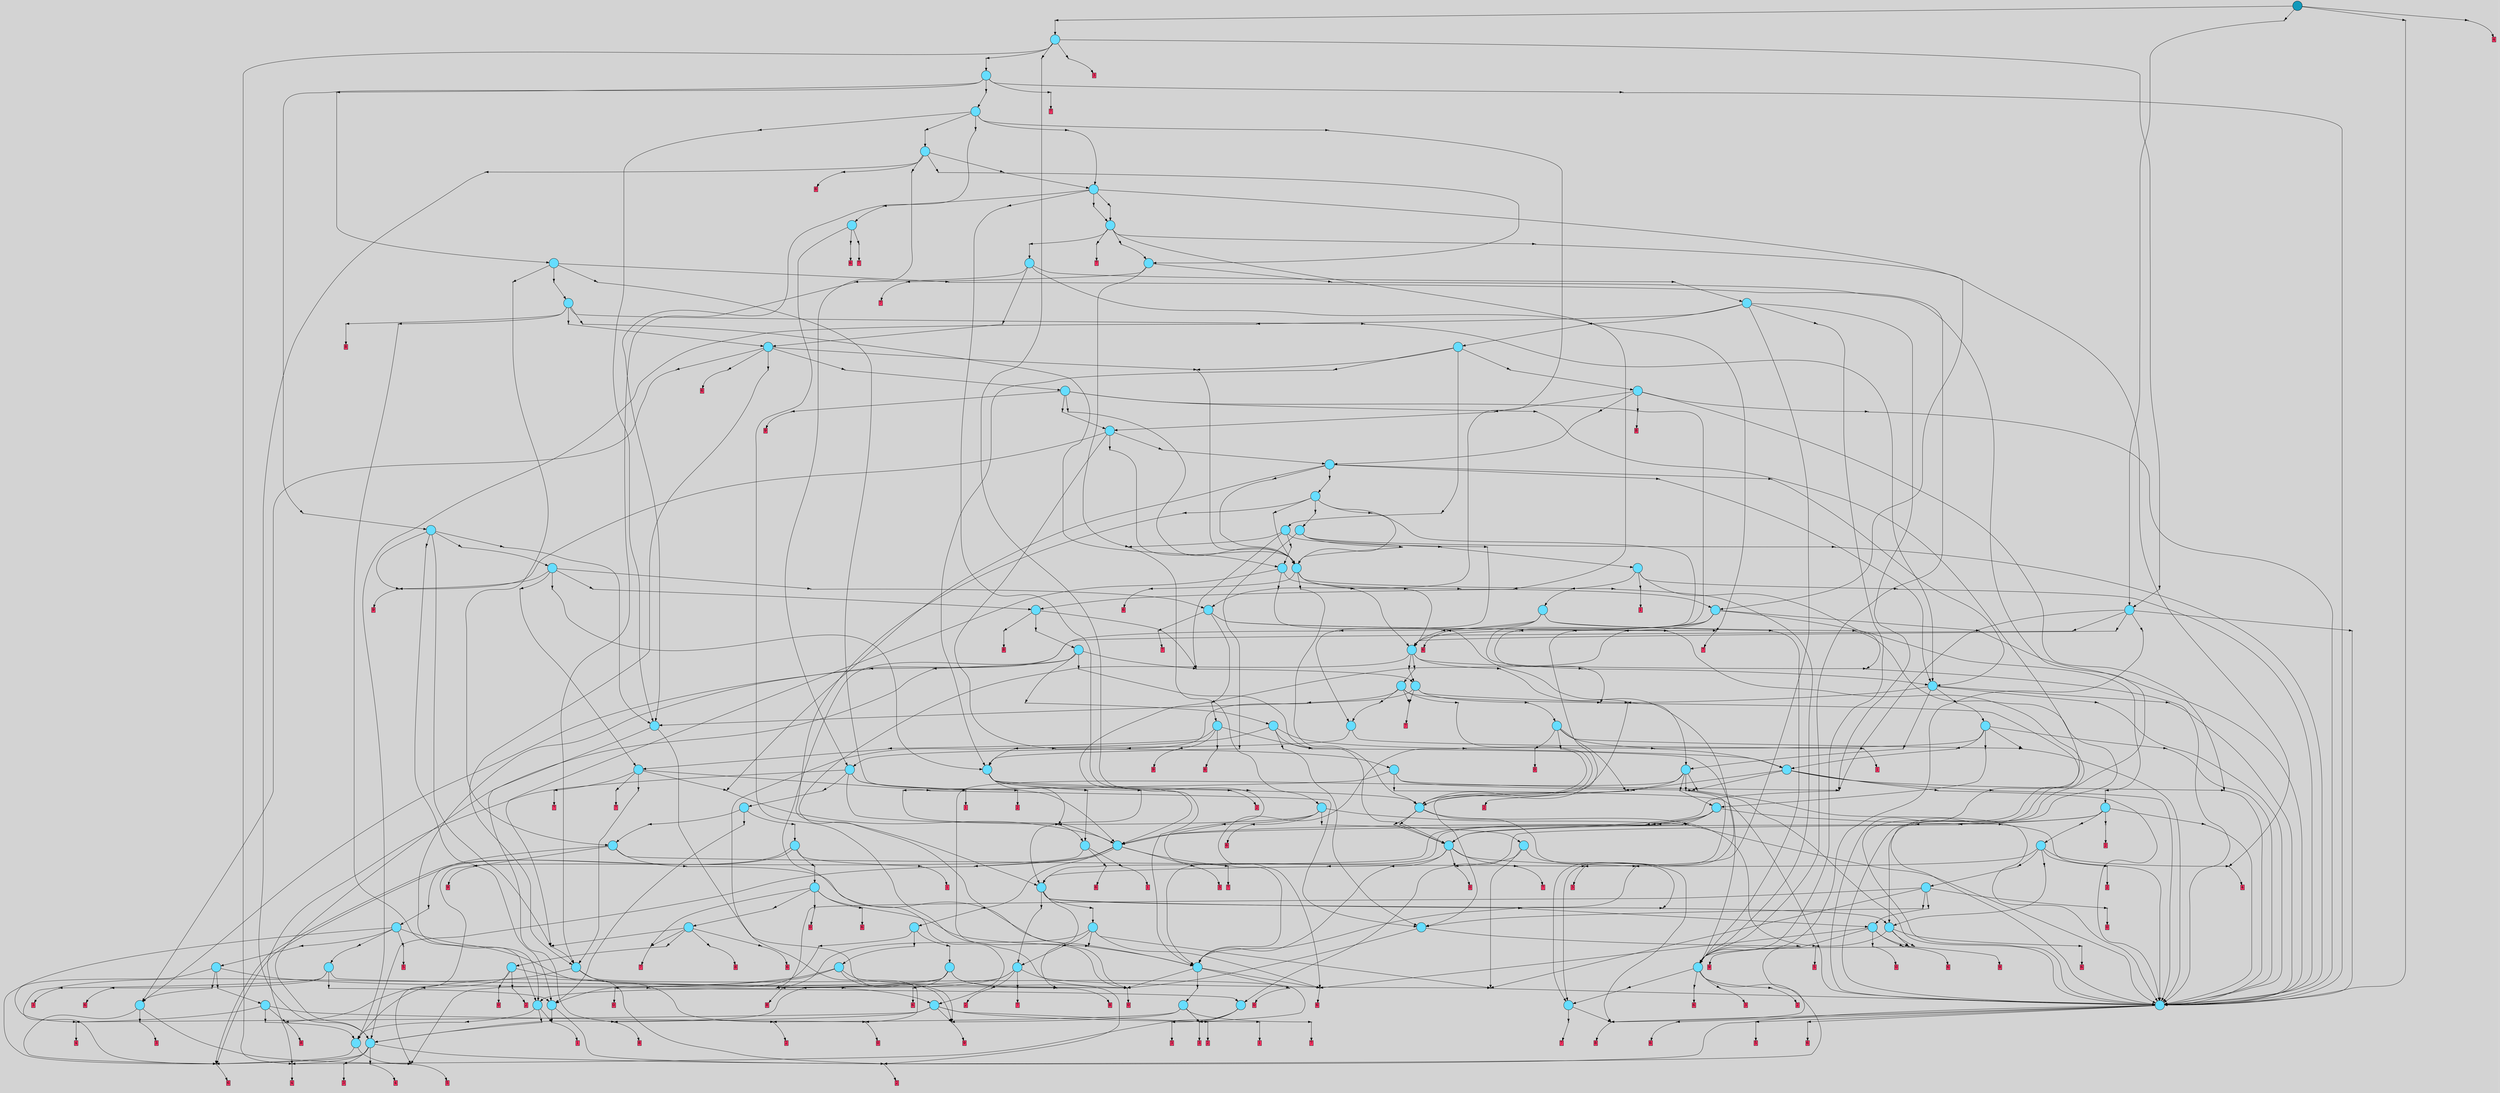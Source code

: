 // File exported with GEGELATI v1.3.1
// On the 2024-05-02 17:30:44
// With the File::TPGGraphDotExporter
digraph{
	graph[pad = "0.212, 0.055" bgcolor = lightgray]
	node[shape=circle style = filled label = ""]
		T0 [fillcolor="#66ddff"]
		T1 [fillcolor="#66ddff"]
		T2 [fillcolor="#66ddff"]
		T3 [fillcolor="#66ddff"]
		T4 [fillcolor="#66ddff"]
		T5 [fillcolor="#66ddff"]
		T6 [fillcolor="#66ddff"]
		T7 [fillcolor="#66ddff"]
		T8 [fillcolor="#66ddff"]
		T9 [fillcolor="#66ddff"]
		T10 [fillcolor="#66ddff"]
		T11 [fillcolor="#66ddff"]
		T12 [fillcolor="#66ddff"]
		T13 [fillcolor="#66ddff"]
		T14 [fillcolor="#66ddff"]
		T15 [fillcolor="#66ddff"]
		T16 [fillcolor="#66ddff"]
		T17 [fillcolor="#66ddff"]
		T18 [fillcolor="#66ddff"]
		T19 [fillcolor="#66ddff"]
		T20 [fillcolor="#66ddff"]
		T21 [fillcolor="#66ddff"]
		T22 [fillcolor="#66ddff"]
		T23 [fillcolor="#66ddff"]
		T24 [fillcolor="#66ddff"]
		T25 [fillcolor="#66ddff"]
		T26 [fillcolor="#66ddff"]
		T27 [fillcolor="#66ddff"]
		T28 [fillcolor="#66ddff"]
		T29 [fillcolor="#66ddff"]
		T30 [fillcolor="#66ddff"]
		T31 [fillcolor="#66ddff"]
		T32 [fillcolor="#66ddff"]
		T33 [fillcolor="#66ddff"]
		T34 [fillcolor="#66ddff"]
		T35 [fillcolor="#66ddff"]
		T36 [fillcolor="#66ddff"]
		T37 [fillcolor="#66ddff"]
		T38 [fillcolor="#66ddff"]
		T39 [fillcolor="#66ddff"]
		T40 [fillcolor="#66ddff"]
		T41 [fillcolor="#66ddff"]
		T42 [fillcolor="#66ddff"]
		T43 [fillcolor="#66ddff"]
		T44 [fillcolor="#66ddff"]
		T45 [fillcolor="#66ddff"]
		T46 [fillcolor="#66ddff"]
		T47 [fillcolor="#66ddff"]
		T48 [fillcolor="#66ddff"]
		T49 [fillcolor="#66ddff"]
		T50 [fillcolor="#66ddff"]
		T51 [fillcolor="#66ddff"]
		T52 [fillcolor="#66ddff"]
		T53 [fillcolor="#66ddff"]
		T54 [fillcolor="#66ddff"]
		T55 [fillcolor="#66ddff"]
		T56 [fillcolor="#66ddff"]
		T57 [fillcolor="#66ddff"]
		T58 [fillcolor="#66ddff"]
		T59 [fillcolor="#66ddff"]
		T60 [fillcolor="#66ddff"]
		T61 [fillcolor="#66ddff"]
		T62 [fillcolor="#66ddff"]
		T63 [fillcolor="#66ddff"]
		T64 [fillcolor="#66ddff"]
		T65 [fillcolor="#66ddff"]
		T66 [fillcolor="#66ddff"]
		T67 [fillcolor="#66ddff"]
		T68 [fillcolor="#66ddff"]
		T69 [fillcolor="#66ddff"]
		T70 [fillcolor="#66ddff"]
		T71 [fillcolor="#66ddff"]
		T72 [fillcolor="#66ddff"]
		T73 [fillcolor="#66ddff"]
		T74 [fillcolor="#66ddff"]
		T75 [fillcolor="#66ddff"]
		T76 [fillcolor="#66ddff"]
		T77 [fillcolor="#66ddff"]
		T78 [fillcolor="#66ddff"]
		T79 [fillcolor="#66ddff"]
		T80 [fillcolor="#66ddff"]
		T81 [fillcolor="#66ddff"]
		T82 [fillcolor="#66ddff"]
		T83 [fillcolor="#66ddff"]
		T84 [fillcolor="#66ddff"]
		T85 [fillcolor="#66ddff"]
		T86 [fillcolor="#66ddff"]
		T87 [fillcolor="#66ddff"]
		T88 [fillcolor="#66ddff"]
		T89 [fillcolor="#66ddff"]
		T90 [fillcolor="#1199bb"]
		P0 [fillcolor="#cccccc" shape=point] //-7|7|0|-4|9|
		I0 [shape=box style=invis label="0|0&0|349#2|21&#92;n"]
		P0 -> I0[style=invis]
		A0 [fillcolor="#ff3366" shape=box margin=0.03 width=0 height=0 label="0"]
		T0 -> P0 -> A0
		P1 [fillcolor="#cccccc" shape=point] //2|3|8|-8|0|
		I1 [shape=box style=invis label=""]
		P1 -> I1[style=invis]
		A1 [fillcolor="#ff3366" shape=box margin=0.03 width=0 height=0 label="1"]
		T0 -> P1 -> A1
		P2 [fillcolor="#cccccc" shape=point] //1|1|3|-2|7|
		I2 [shape=box style=invis label="5|0&2|728#0|418&#92;n"]
		P2 -> I2[style=invis]
		A2 [fillcolor="#ff3366" shape=box margin=0.03 width=0 height=0 label="1"]
		T1 -> P2 -> A2
		P3 [fillcolor="#cccccc" shape=point] //9|9|-4|3|-8|
		I3 [shape=box style=invis label="9|0&2|471#2|333&#92;n"]
		P3 -> I3[style=invis]
		A3 [fillcolor="#ff3366" shape=box margin=0.03 width=0 height=0 label="2"]
		T1 -> P3 -> A3
		P4 [fillcolor="#cccccc" shape=point] //3|-8|-7|-5|9|
		I4 [shape=box style=invis label="0|1&2|606#2|251&#92;n0|0&2|78#0|305&#92;n"]
		P4 -> I4[style=invis]
		A4 [fillcolor="#ff3366" shape=box margin=0.03 width=0 height=0 label="2"]
		T2 -> P4 -> A4
		P5 [fillcolor="#cccccc" shape=point] //2|-8|-3|-8|-5|
		I5 [shape=box style=invis label=""]
		P5 -> I5[style=invis]
		A5 [fillcolor="#ff3366" shape=box margin=0.03 width=0 height=0 label="3"]
		T2 -> P5 -> A5
		P6 [fillcolor="#cccccc" shape=point] //-9|-6|9|-1|-8|
		I6 [shape=box style=invis label="1|0&2|417#2|255&#92;n"]
		P6 -> I6[style=invis]
		A6 [fillcolor="#ff3366" shape=box margin=0.03 width=0 height=0 label="3"]
		T3 -> P6 -> A6
		P7 [fillcolor="#cccccc" shape=point] //-3|-6|6|-7|-6|
		I7 [shape=box style=invis label="3|5&0|449#2|700&#92;n0|1&0|315#0|661&#92;n2|0&2|18#0|313&#92;n"]
		P7 -> I7[style=invis]
		A7 [fillcolor="#ff3366" shape=box margin=0.03 width=0 height=0 label="4"]
		T3 -> P7 -> A7
		P8 [fillcolor="#cccccc" shape=point] //2|-6|1|-5|-3|
		I8 [shape=box style=invis label="0|0&2|715#2|458&#92;n6|7&0|520#2|182&#92;n1|5&0|439#0|717&#92;n0|0&2|61#0|621&#92;n"]
		P8 -> I8[style=invis]
		A8 [fillcolor="#ff3366" shape=box margin=0.03 width=0 height=0 label="5"]
		T4 -> P8 -> A8
		P9 [fillcolor="#cccccc" shape=point] //6|-10|8|6|-9|
		I9 [shape=box style=invis label="9|0&2|414#1|497&#92;n"]
		P9 -> I9[style=invis]
		A9 [fillcolor="#ff3366" shape=box margin=0.03 width=0 height=0 label="6"]
		T4 -> P9 -> A9
		P10 [fillcolor="#cccccc" shape=point] //-3|-7|3|7|-1|
		I10 [shape=box style=invis label="5|0&2|665#2|188&#92;n"]
		P10 -> I10[style=invis]
		A10 [fillcolor="#ff3366" shape=box margin=0.03 width=0 height=0 label="6"]
		T5 -> P10 -> A10
		P11 [fillcolor="#cccccc" shape=point] //-5|-10|9|-7|9|
		I11 [shape=box style=invis label="9|0&2|327#2|422&#92;n4|0&2|525#0|232&#92;n"]
		P11 -> I11[style=invis]
		A11 [fillcolor="#ff3366" shape=box margin=0.03 width=0 height=0 label="7"]
		T5 -> P11 -> A11
		P12 [fillcolor="#cccccc" shape=point] //7|10|5|-3|8|
		I12 [shape=box style=invis label=""]
		P12 -> I12[style=invis]
		A12 [fillcolor="#ff3366" shape=box margin=0.03 width=0 height=0 label="7"]
		T6 -> P12 -> A12
		P13 [fillcolor="#cccccc" shape=point] //-6|-3|1|3|-1|
		I13 [shape=box style=invis label="3|0&2|143#2|585&#92;n"]
		P13 -> I13[style=invis]
		A13 [fillcolor="#ff3366" shape=box margin=0.03 width=0 height=0 label="8"]
		T6 -> P13 -> A13
		P14 [fillcolor="#cccccc" shape=point] //-4|-9|-3|7|-2|
		I14 [shape=box style=invis label="2|0&2|481#2|455&#92;n"]
		P14 -> I14[style=invis]
		A14 [fillcolor="#ff3366" shape=box margin=0.03 width=0 height=0 label="8"]
		T7 -> P14 -> A14
		P15 [fillcolor="#cccccc" shape=point] //7|-4|8|3|-7|
		I15 [shape=box style=invis label="1|0&2|650#2|168&#92;n"]
		P15 -> I15[style=invis]
		A15 [fillcolor="#ff3366" shape=box margin=0.03 width=0 height=0 label="9"]
		T7 -> P15 -> A15
		P16 [fillcolor="#cccccc" shape=point] //-4|-4|10|5|5|
		I16 [shape=box style=invis label="8|0&2|134#0|501&#92;n"]
		P16 -> I16[style=invis]
		A16 [fillcolor="#ff3366" shape=box margin=0.03 width=0 height=0 label="9"]
		T8 -> P16 -> A16
		P17 [fillcolor="#cccccc" shape=point] //-9|-8|-9|-3|-2|
		I17 [shape=box style=invis label="6|1&0|548#1|729&#92;n4|6&2|604#0|737&#92;n2|0&2|8#0|694&#92;n"]
		P17 -> I17[style=invis]
		A17 [fillcolor="#ff3366" shape=box margin=0.03 width=0 height=0 label="0"]
		T8 -> P17 -> A17
		T2 -> P9
		T3 -> P5
		T5 -> P17
		T9 -> P4
		T9 -> P5
		T9 -> P15
		P18 [fillcolor="#cccccc" shape=point] //7|-7|5|-3|8|
		I18 [shape=box style=invis label="6|0&2|597#0|301&#92;n"]
		P18 -> I18[style=invis]
		A18 [fillcolor="#ff3366" shape=box margin=0.03 width=0 height=0 label="7"]
		T9 -> P18 -> A18
		T10 -> P14
		T10 -> P15
		P19 [fillcolor="#cccccc" shape=point] //9|9|-4|3|-8|
		I19 [shape=box style=invis label="9|0&2|240#2|535&#92;n"]
		P19 -> I19[style=invis]
		A19 [fillcolor="#ff3366" shape=box margin=0.03 width=0 height=0 label="2"]
		T10 -> P19 -> A19
		P20 [fillcolor="#cccccc" shape=point] //1|1|6|1|8|
		I20 [shape=box style=invis label="2|0&2|529#2|191&#92;n"]
		P20 -> I20[style=invis]
		A20 [fillcolor="#ff3366" shape=box margin=0.03 width=0 height=0 label="1"]
		T10 -> P20 -> A20
		P21 [fillcolor="#cccccc" shape=point] //5|5|5|8|4|
		I21 [shape=box style=invis label="3|3&2|607#0|481&#92;n7|0&0|555#1|456&#92;n"]
		P21 -> I21[style=invis]
		A21 [fillcolor="#ff3366" shape=box margin=0.03 width=0 height=0 label="4"]
		T10 -> P21 -> A21
		T11 -> P8
		P22 [fillcolor="#cccccc" shape=point] //6|-5|8|6|-8|
		I22 [shape=box style=invis label="9|0&2|769#1|497&#92;n"]
		P22 -> I22[style=invis]
		A22 [fillcolor="#ff3366" shape=box margin=0.03 width=0 height=0 label="6"]
		T11 -> P22 -> A22
		P23 [fillcolor="#cccccc" shape=point] //9|-6|-7|-8|0|
		I23 [shape=box style=invis label="8|0&2|637#0|498&#92;n"]
		P23 -> I23[style=invis]
		A23 [fillcolor="#ff3366" shape=box margin=0.03 width=0 height=0 label="1"]
		T11 -> P23 -> A23
		T12 -> P8
		T12 -> P9
		P24 [fillcolor="#cccccc" shape=point] //2|-8|-3|-5|-5|
		I24 [shape=box style=invis label="9|0&2|483#0|559&#92;n"]
		P24 -> I24[style=invis]
		A24 [fillcolor="#ff3366" shape=box margin=0.03 width=0 height=0 label="3"]
		T12 -> P24 -> A24
		T13 -> P7
		P25 [fillcolor="#cccccc" shape=point] //-9|-3|-3|-5|1|
		I25 [shape=box style=invis label="4|0&2|625#0|512&#92;n"]
		P25 -> I25[style=invis]
		A25 [fillcolor="#ff3366" shape=box margin=0.03 width=0 height=0 label="3"]
		T13 -> P25 -> A25
		T13 -> P3
		T13 -> P9
		P26 [fillcolor="#cccccc" shape=point] //-3|-6|6|-7|-6|
		I26 [shape=box style=invis label="9|1&2|397#2|201&#92;n2|0&2|18#0|313&#92;n"]
		P26 -> I26[style=invis]
		A26 [fillcolor="#ff3366" shape=box margin=0.03 width=0 height=0 label="4"]
		T13 -> P26 -> A26
		P27 [fillcolor="#cccccc" shape=point] //-8|-9|-3|-3|-2|
		I27 [shape=box style=invis label="1|0&2|406#0|665&#92;n"]
		P27 -> I27[style=invis]
		A27 [fillcolor="#ff3366" shape=box margin=0.03 width=0 height=0 label="8"]
		T14 -> P27 -> A27
		T14 -> P15
		T14 -> P17
		P28 [fillcolor="#cccccc" shape=point] //-9|-8|-9|-3|6|
		I28 [shape=box style=invis label="3|6&2|44#2|230&#92;n2|0&2|8#0|694&#92;n"]
		P28 -> I28[style=invis]
		A28 [fillcolor="#ff3366" shape=box margin=0.03 width=0 height=0 label="0"]
		T14 -> P28 -> A28
		P29 [fillcolor="#cccccc" shape=point] //4|0|-1|-9|-6|
		I29 [shape=box style=invis label="8|0&2|462#1|511&#92;n"]
		P29 -> I29[style=invis]
		A29 [fillcolor="#ff3366" shape=box margin=0.03 width=0 height=0 label="3"]
		T15 -> P29 -> A29
		T15 -> P17
		P30 [fillcolor="#cccccc" shape=point] //6|-10|8|6|-9|
		I30 [shape=box style=invis label="9|0&2|375#1|497&#92;n"]
		P30 -> I30[style=invis]
		T15 -> P30 -> T1
		P31 [fillcolor="#cccccc" shape=point] //6|4|8|6|-9|
		I31 [shape=box style=invis label="9|0&2|136#1|497&#92;n"]
		P31 -> I31[style=invis]
		A30 [fillcolor="#ff3366" shape=box margin=0.03 width=0 height=0 label="6"]
		T15 -> P31 -> A30
		P32 [fillcolor="#cccccc" shape=point] //2|-6|1|7|-3|
		I32 [shape=box style=invis label="0|0&2|715#2|458&#92;n6|1&0|520#2|182&#92;n7|7&0|345#1|644&#92;n1|5&0|439#0|717&#92;n0|0&2|61#0|621&#92;n"]
		P32 -> I32[style=invis]
		A31 [fillcolor="#ff3366" shape=box margin=0.03 width=0 height=0 label="5"]
		T16 -> P32 -> A31
		P33 [fillcolor="#cccccc" shape=point] //6|-10|8|6|-9|
		I33 [shape=box style=invis label="9|0&2|414#1|396&#92;n"]
		P33 -> I33[style=invis]
		A32 [fillcolor="#ff3366" shape=box margin=0.03 width=0 height=0 label="6"]
		T16 -> P33 -> A32
		T16 -> P3
		P34 [fillcolor="#cccccc" shape=point] //-10|8|-3|3|-3|
		I34 [shape=box style=invis label="9|3&2|42#1|613&#92;n3|0&2|259#0|715&#92;n"]
		P34 -> I34[style=invis]
		A33 [fillcolor="#ff3366" shape=box margin=0.03 width=0 height=0 label="6"]
		T16 -> P34 -> A33
		T16 -> P13
		T17 -> P8
		T17 -> P3
		P35 [fillcolor="#cccccc" shape=point] //-4|-9|-3|-10|5|
		I35 [shape=box style=invis label="7|0&2|243#1|46&#92;n"]
		P35 -> I35[style=invis]
		A34 [fillcolor="#ff3366" shape=box margin=0.03 width=0 height=0 label="8"]
		T17 -> P35 -> A34
		P36 [fillcolor="#cccccc" shape=point] //2|-10|10|-3|-9|
		I36 [shape=box style=invis label="8|0&2|435#0|370&#92;n"]
		P36 -> I36[style=invis]
		A35 [fillcolor="#ff3366" shape=box margin=0.03 width=0 height=0 label="6"]
		T17 -> P36 -> A35
		P37 [fillcolor="#cccccc" shape=point] //2|3|1|3|-1|
		I37 [shape=box style=invis label="9|0&2|143#2|422&#92;n"]
		P37 -> I37[style=invis]
		A36 [fillcolor="#ff3366" shape=box margin=0.03 width=0 height=0 label="8"]
		T17 -> P37 -> A36
		T18 -> P0
		P38 [fillcolor="#cccccc" shape=point] //7|3|-7|-3|-10|
		I38 [shape=box style=invis label="4|0&0|141#2|600&#92;n"]
		P38 -> I38[style=invis]
		T18 -> P38 -> T4
		T18 -> P21
		T18 -> P27
		P39 [fillcolor="#cccccc" shape=point] //4|2|-4|6|-10|
		I39 [shape=box style=invis label="6|0&2|11#2|322&#92;n"]
		P39 -> I39[style=invis]
		A37 [fillcolor="#ff3366" shape=box margin=0.03 width=0 height=0 label="6"]
		T19 -> P39 -> A37
		T19 -> P3
		P40 [fillcolor="#cccccc" shape=point] //-1|-7|10|9|9|
		I40 [shape=box style=invis label="9|2&2|381#2|663&#92;n4|0&0|26#0|458&#92;n"]
		P40 -> I40[style=invis]
		T19 -> P40 -> T6
		P41 [fillcolor="#cccccc" shape=point] //3|10|-3|-1|-7|
		I41 [shape=box style=invis label="6|0&2|151#0|517&#92;n"]
		P41 -> I41[style=invis]
		A38 [fillcolor="#ff3366" shape=box margin=0.03 width=0 height=0 label="3"]
		T19 -> P41 -> A38
		P42 [fillcolor="#cccccc" shape=point] //2|5|-5|-9|-8|
		I42 [shape=box style=invis label="0|4&2|768#2|489&#92;n7|0&0|260#1|23&#92;n"]
		P42 -> I42[style=invis]
		A39 [fillcolor="#ff3366" shape=box margin=0.03 width=0 height=0 label="2"]
		T19 -> P42 -> A39
		T20 -> P21
		P43 [fillcolor="#cccccc" shape=point] //6|-1|1|-7|4|
		I43 [shape=box style=invis label="8|1&2|236#0|144&#92;n7|2&0|745#1|607&#92;n1|0&2|517#0|666&#92;n"]
		P43 -> I43[style=invis]
		T20 -> P43 -> T18
		P44 [fillcolor="#cccccc" shape=point] //2|9|10|7|-6|
		I44 [shape=box style=invis label="7|3&2|160#1|59&#92;n1|1&0|675#0|168&#92;n7|0&0|361#1|523&#92;n"]
		P44 -> I44[style=invis]
		T20 -> P44 -> T3
		P45 [fillcolor="#cccccc" shape=point] //-2|7|-9|5|-9|
		I45 [shape=box style=invis label="6|5&0|531#0|735&#92;n8|7&2|33#0|319&#92;n1|0&0|71#0|581&#92;n"]
		P45 -> I45[style=invis]
		T20 -> P45 -> T12
		T21 -> P17
		P46 [fillcolor="#cccccc" shape=point] //-10|8|-9|6|-5|
		I46 [shape=box style=invis label="3|6&2|484#2|230&#92;n2|0&2|8#0|694&#92;n"]
		P46 -> I46[style=invis]
		A40 [fillcolor="#ff3366" shape=box margin=0.03 width=0 height=0 label="0"]
		T21 -> P46 -> A40
		P47 [fillcolor="#cccccc" shape=point] //9|10|-5|-2|-3|
		I47 [shape=box style=invis label="7|6&2|166#1|571&#92;n3|0&2|435#0|582&#92;n"]
		P47 -> I47[style=invis]
		T21 -> P47 -> T9
		P48 [fillcolor="#cccccc" shape=point] //6|-3|8|6|-9|
		I48 [shape=box style=invis label="9|0&2|40#1|497&#92;n"]
		P48 -> I48[style=invis]
		A41 [fillcolor="#ff3366" shape=box margin=0.03 width=0 height=0 label="6"]
		T21 -> P48 -> A41
		P49 [fillcolor="#cccccc" shape=point] //10|2|-9|-3|-5|
		I49 [shape=box style=invis label="2|2&2|714#0|388&#92;n3|0&0|26#2|415&#92;n"]
		P49 -> I49[style=invis]
		A42 [fillcolor="#ff3366" shape=box margin=0.03 width=0 height=0 label="0"]
		T22 -> P49 -> A42
		T22 -> P48
		P50 [fillcolor="#cccccc" shape=point] //4|7|-3|1|-1|
		I50 [shape=box style=invis label="3|1&0|365#2|587&#92;n0|0&0|713#2|462&#92;n"]
		P50 -> I50[style=invis]
		A43 [fillcolor="#ff3366" shape=box margin=0.03 width=0 height=0 label="9"]
		T22 -> P50 -> A43
		P51 [fillcolor="#cccccc" shape=point] //1|-3|-3|6|-2|
		I51 [shape=box style=invis label="9|0&2|392#0|584&#92;n"]
		P51 -> I51[style=invis]
		A44 [fillcolor="#ff3366" shape=box margin=0.03 width=0 height=0 label="6"]
		T22 -> P51 -> A44
		T22 -> P13
		P52 [fillcolor="#cccccc" shape=point] //0|10|9|-7|6|
		I52 [shape=box style=invis label="6|2&2|41#0|117&#92;n4|6&0|762#2|549&#92;n4|0&0|397#0|526&#92;n"]
		P52 -> I52[style=invis]
		T23 -> P52 -> T17
		P53 [fillcolor="#cccccc" shape=point] //6|-2|2|3|5|
		I53 [shape=box style=invis label="9|0&2|188#2|382&#92;n"]
		P53 -> I53[style=invis]
		T23 -> P53 -> T14
		P54 [fillcolor="#cccccc" shape=point] //6|5|7|6|-9|
		I54 [shape=box style=invis label="9|0&2|384#1|497&#92;n"]
		P54 -> I54[style=invis]
		T23 -> P54 -> T1
		P55 [fillcolor="#cccccc" shape=point] //-1|9|-3|0|-5|
		I55 [shape=box style=invis label="0|0&2|347#0|132&#92;n"]
		P55 -> I55[style=invis]
		T24 -> P55 -> T13
		P56 [fillcolor="#cccccc" shape=point] //-9|-5|9|0|0|
		I56 [shape=box style=invis label="0|5&2|193#0|749&#92;n1|4&2|234#2|738&#92;n4|0&0|261#0|588&#92;n"]
		P56 -> I56[style=invis]
		T24 -> P56 -> T4
		T24 -> P2
		P57 [fillcolor="#cccccc" shape=point] //-10|3|-7|-3|-1|
		I57 [shape=box style=invis label="0|2&0|145#0|95&#92;n5|3&2|461#2|88&#92;n4|0&0|3#0|546&#92;n"]
		P57 -> I57[style=invis]
		T25 -> P57 -> T10
		P58 [fillcolor="#cccccc" shape=point] //-9|-8|-9|-7|-2|
		I58 [shape=box style=invis label="6|1&0|548#1|729&#92;n4|0&2|604#0|737&#92;n"]
		P58 -> I58[style=invis]
		T25 -> P58 -> T4
		P59 [fillcolor="#cccccc" shape=point] //-9|6|-9|-7|-9|
		I59 [shape=box style=invis label="8|0&2|88#1|106&#92;n"]
		P59 -> I59[style=invis]
		A45 [fillcolor="#ff3366" shape=box margin=0.03 width=0 height=0 label="0"]
		T25 -> P59 -> A45
		P60 [fillcolor="#cccccc" shape=point] //3|-8|-7|-5|9|
		I60 [shape=box style=invis label=""]
		P60 -> I60[style=invis]
		A46 [fillcolor="#ff3366" shape=box margin=0.03 width=0 height=0 label="2"]
		T25 -> P60 -> A46
		P61 [fillcolor="#cccccc" shape=point] //9|-5|1|-2|-6|
		I61 [shape=box style=invis label="7|1&2|683#1|592&#92;n6|0&0|649#2|50&#92;n"]
		P61 -> I61[style=invis]
		T26 -> P61 -> T20
		T26 -> P9
		T26 -> P3
		P62 [fillcolor="#cccccc" shape=point] //-4|8|-6|-5|-3|
		I62 [shape=box style=invis label="3|0&2|392#2|745&#92;n"]
		P62 -> I62[style=invis]
		A47 [fillcolor="#ff3366" shape=box margin=0.03 width=0 height=0 label="5"]
		T26 -> P62 -> A47
		P63 [fillcolor="#cccccc" shape=point] //2|-4|1|-5|-3|
		I63 [shape=box style=invis label="0|0&2|715#2|458&#92;n1|5&2|448#2|47&#92;n6|7&0|520#0|182&#92;n1|5&0|439#0|717&#92;n0|0&2|61#0|621&#92;n"]
		P63 -> I63[style=invis]
		T26 -> P63 -> T15
		P64 [fillcolor="#cccccc" shape=point] //10|-1|-5|-4|-6|
		I64 [shape=box style=invis label="9|0&2|300#1|355&#92;n"]
		P64 -> I64[style=invis]
		A48 [fillcolor="#ff3366" shape=box margin=0.03 width=0 height=0 label="6"]
		T27 -> P64 -> A48
		P65 [fillcolor="#cccccc" shape=point] //-10|10|-3|9|9|
		I65 [shape=box style=invis label="4|5&2|40#2|520&#92;n5|3&0|493#0|133&#92;n5|3&0|147#0|206&#92;n2|0&2|272#0|307&#92;n"]
		P65 -> I65[style=invis]
		A49 [fillcolor="#ff3366" shape=box margin=0.03 width=0 height=0 label="8"]
		T27 -> P65 -> A49
		P66 [fillcolor="#cccccc" shape=point] //-5|4|2|4|4|
		I66 [shape=box style=invis label="9|4&2|23#0|528&#92;n0|3&2|150#2|401&#92;n1|0&0|660#0|483&#92;n"]
		P66 -> I66[style=invis]
		T27 -> P66 -> T2
		P67 [fillcolor="#cccccc" shape=point] //-7|-6|-8|2|7|
		I67 [shape=box style=invis label="4|3&2|153#2|407&#92;n4|6&0|523#2|353&#92;n4|0&2|323#0|486&#92;n"]
		P67 -> I67[style=invis]
		T27 -> P67 -> T25
		P68 [fillcolor="#cccccc" shape=point] //-9|9|-9|-6|-1|
		I68 [shape=box style=invis label="3|7&2|259#2|577&#92;n6|0&0|511#0|201&#92;n"]
		P68 -> I68[style=invis]
		A50 [fillcolor="#ff3366" shape=box margin=0.03 width=0 height=0 label="7"]
		T27 -> P68 -> A50
		P69 [fillcolor="#cccccc" shape=point] //-1|-1|-6|1|9|
		I69 [shape=box style=invis label="0|0&2|484#2|421&#92;n"]
		P69 -> I69[style=invis]
		T28 -> P69 -> T16
		P70 [fillcolor="#cccccc" shape=point] //10|-2|4|-9|8|
		I70 [shape=box style=invis label="5|0&2|348#0|14&#92;n"]
		P70 -> I70[style=invis]
		T28 -> P70 -> T24
		P71 [fillcolor="#cccccc" shape=point] //9|9|-10|-9|-8|
		I71 [shape=box style=invis label="9|0&2|407#2|333&#92;n"]
		P71 -> I71[style=invis]
		A51 [fillcolor="#ff3366" shape=box margin=0.03 width=0 height=0 label="2"]
		T28 -> P71 -> A51
		P72 [fillcolor="#cccccc" shape=point] //6|-8|2|10|6|
		I72 [shape=box style=invis label="9|0&2|347#2|546&#92;n"]
		P72 -> I72[style=invis]
		T28 -> P72 -> T13
		P73 [fillcolor="#cccccc" shape=point] //7|10|5|-3|8|
		I73 [shape=box style=invis label="4|0&2|740#2|14&#92;n"]
		P73 -> I73[style=invis]
		A52 [fillcolor="#ff3366" shape=box margin=0.03 width=0 height=0 label="7"]
		T28 -> P73 -> A52
		P74 [fillcolor="#cccccc" shape=point] //-5|-8|-9|-3|-2|
		I74 [shape=box style=invis label="5|0&2|568#0|14&#92;n"]
		P74 -> I74[style=invis]
		A53 [fillcolor="#ff3366" shape=box margin=0.03 width=0 height=0 label="0"]
		T29 -> P74 -> A53
		T29 -> P69
		T29 -> P70
		P75 [fillcolor="#cccccc" shape=point] //-10|9|-4|-1|9|
		I75 [shape=box style=invis label="9|1&2|190#1|714&#92;n3|0&0|41#0|416&#92;n"]
		P75 -> I75[style=invis]
		T29 -> P75 -> T22
		P76 [fillcolor="#cccccc" shape=point] //-7|-2|-10|10|5|
		I76 [shape=box style=invis label="9|0&2|307#0|278&#92;n"]
		P76 -> I76[style=invis]
		T29 -> P76 -> T8
		P77 [fillcolor="#cccccc" shape=point] //10|1|0|-2|9|
		I77 [shape=box style=invis label="9|7&2|56#1|329&#92;n2|0&2|559#0|303&#92;n"]
		P77 -> I77[style=invis]
		A54 [fillcolor="#ff3366" shape=box margin=0.03 width=0 height=0 label="0"]
		T30 -> P77 -> A54
		T30 -> P68
		P78 [fillcolor="#cccccc" shape=point] //4|3|-5|3|10|
		I78 [shape=box style=invis label="6|0&2|210#2|412&#92;n"]
		P78 -> I78[style=invis]
		T30 -> P78 -> T21
		P79 [fillcolor="#cccccc" shape=point] //0|4|-10|-6|9|
		I79 [shape=box style=invis label="9|0&2|363#2|54&#92;n"]
		P79 -> I79[style=invis]
		A55 [fillcolor="#ff3366" shape=box margin=0.03 width=0 height=0 label="6"]
		T30 -> P79 -> A55
		P80 [fillcolor="#cccccc" shape=point] //7|-1|2|6|-1|
		I80 [shape=box style=invis label="6|0&2|533#0|284&#92;n"]
		P80 -> I80[style=invis]
		T30 -> P80 -> T27
		P81 [fillcolor="#cccccc" shape=point] //4|7|-5|-10|10|
		I81 [shape=box style=invis label="9|0&2|422#1|664&#92;n"]
		P81 -> I81[style=invis]
		T31 -> P81 -> T21
		P82 [fillcolor="#cccccc" shape=point] //8|0|-9|-5|8|
		I82 [shape=box style=invis label="9|0&2|14#1|110&#92;n"]
		P82 -> I82[style=invis]
		T31 -> P82 -> T26
		P83 [fillcolor="#cccccc" shape=point] //-1|-6|9|-1|-8|
		I83 [shape=box style=invis label="6|0&0|449#2|38&#92;n"]
		P83 -> I83[style=invis]
		A56 [fillcolor="#ff3366" shape=box margin=0.03 width=0 height=0 label="3"]
		T31 -> P83 -> A56
		P84 [fillcolor="#cccccc" shape=point] //3|2|10|-5|-5|
		I84 [shape=box style=invis label="9|0&2|642#1|694&#92;n0|0&2|246#0|600&#92;n"]
		P84 -> I84[style=invis]
		A57 [fillcolor="#ff3366" shape=box margin=0.03 width=0 height=0 label="9"]
		T31 -> P84 -> A57
		P85 [fillcolor="#cccccc" shape=point] //5|9|-5|1|9|
		I85 [shape=box style=invis label="4|0&2|570#0|84&#92;n"]
		P85 -> I85[style=invis]
		T32 -> P85 -> T23
		P86 [fillcolor="#cccccc" shape=point] //4|-8|-3|-8|-10|
		I86 [shape=box style=invis label="7|0&2|239#1|154&#92;n"]
		P86 -> I86[style=invis]
		T32 -> P86 -> T13
		P87 [fillcolor="#cccccc" shape=point] //-5|2|-8|1|-8|
		I87 [shape=box style=invis label="9|3&2|71#0|483&#92;n6|0&0|491#0|506&#92;n"]
		P87 -> I87[style=invis]
		A58 [fillcolor="#ff3366" shape=box margin=0.03 width=0 height=0 label="7"]
		T32 -> P87 -> A58
		P88 [fillcolor="#cccccc" shape=point] //2|6|-2|-1|-10|
		I88 [shape=box style=invis label="4|0&2|702#2|652&#92;n"]
		P88 -> I88[style=invis]
		A59 [fillcolor="#ff3366" shape=box margin=0.03 width=0 height=0 label="3"]
		T32 -> P88 -> A59
		T32 -> P86
		T33 -> P9
		P89 [fillcolor="#cccccc" shape=point] //-5|6|-5|-7|-6|
		I89 [shape=box style=invis label="6|0&2|496#1|513&#92;n"]
		P89 -> I89[style=invis]
		A60 [fillcolor="#ff3366" shape=box margin=0.03 width=0 height=0 label="1"]
		T33 -> P89 -> A60
		P90 [fillcolor="#cccccc" shape=point] //10|-10|0|-8|1|
		I90 [shape=box style=invis label="9|0&2|371#2|768&#92;n"]
		P90 -> I90[style=invis]
		T33 -> P90 -> T30
		T33 -> P9
		P91 [fillcolor="#cccccc" shape=point] //-10|-4|1|-10|1|
		I91 [shape=box style=invis label="9|0&2|181#1|368&#92;n"]
		P91 -> I91[style=invis]
		A61 [fillcolor="#ff3366" shape=box margin=0.03 width=0 height=0 label="5"]
		T34 -> P91 -> A61
		P92 [fillcolor="#cccccc" shape=point] //-4|-3|8|6|-9|
		I92 [shape=box style=invis label="9|0&2|40#1|91&#92;n"]
		P92 -> I92[style=invis]
		A62 [fillcolor="#ff3366" shape=box margin=0.03 width=0 height=0 label="6"]
		T34 -> P92 -> A62
		T34 -> P50
		P93 [fillcolor="#cccccc" shape=point] //10|-5|9|3|5|
		I93 [shape=box style=invis label="9|0&2|553#2|219&#92;n"]
		P93 -> I93[style=invis]
		T34 -> P93 -> T19
		T35 -> P69
		T35 -> P70
		T35 -> P78
		T35 -> P48
		P94 [fillcolor="#cccccc" shape=point] //-8|9|5|-5|-3|
		I94 [shape=box style=invis label="3|0&2|392#2|298&#92;n5|0&0|336#1|49&#92;n"]
		P94 -> I94[style=invis]
		T35 -> P94 -> T28
		T36 -> P69
		P95 [fillcolor="#cccccc" shape=point] //5|6|2|3|9|
		I95 [shape=box style=invis label="8|0&2|380#0|441&#92;n"]
		P95 -> I95[style=invis]
		T36 -> P95 -> T34
		P96 [fillcolor="#cccccc" shape=point] //10|5|-3|9|-7|
		I96 [shape=box style=invis label="5|3&0|20#2|217&#92;n3|2&2|509#0|291&#92;n0|6&0|66#2|435&#92;n0|0&0|350#0|311&#92;n"]
		P96 -> I96[style=invis]
		A63 [fillcolor="#ff3366" shape=box margin=0.03 width=0 height=0 label="0"]
		T36 -> P96 -> A63
		P97 [fillcolor="#cccccc" shape=point] //0|3|8|1|-4|
		I97 [shape=box style=invis label="5|7&0|764#2|603&#92;n5|0&0|439#2|165&#92;n"]
		P97 -> I97[style=invis]
		T37 -> P97 -> T33
		P98 [fillcolor="#cccccc" shape=point] //5|-9|5|9|8|
		I98 [shape=box style=invis label="4|7&2|625#0|380&#92;n5|0&0|255#0|603&#92;n"]
		P98 -> I98[style=invis]
		T37 -> P98 -> T31
		P99 [fillcolor="#cccccc" shape=point] //2|-2|1|4|7|
		I99 [shape=box style=invis label="9|0&2|20#0|117&#92;n"]
		P99 -> I99[style=invis]
		T37 -> P99 -> T1
		P100 [fillcolor="#cccccc" shape=point] //-9|-6|5|7|-3|
		I100 [shape=box style=invis label="2|0&2|482#2|262&#92;n6|7&0|520#2|182&#92;n1|5&0|439#0|717&#92;n0|0&2|61#0|621&#92;n"]
		P100 -> I100[style=invis]
		T38 -> P100 -> T28
		T38 -> P37
		P101 [fillcolor="#cccccc" shape=point] //-10|1|-4|2|9|
		I101 [shape=box style=invis label="9|1&2|190#1|714&#92;n3|0&0|41#0|416&#92;n"]
		P101 -> I101[style=invis]
		T38 -> P101 -> T22
		P102 [fillcolor="#cccccc" shape=point] //5|5|-1|-8|4|
		I102 [shape=box style=invis label="3|0&2|382#2|742&#92;n6|0&0|304#2|559&#92;n"]
		P102 -> I102[style=invis]
		T38 -> P102 -> T35
		T38 -> P95
		P103 [fillcolor="#cccccc" shape=point] //3|-8|2|3|4|
		I103 [shape=box style=invis label="4|6&2|220#2|319&#92;n4|0&0|46#2|643&#92;n"]
		P103 -> I103[style=invis]
		T39 -> P103 -> T11
		P104 [fillcolor="#cccccc" shape=point] //-9|2|9|-2|5|
		I104 [shape=box style=invis label="1|0&2|766#2|354&#92;n"]
		P104 -> I104[style=invis]
		A64 [fillcolor="#ff3366" shape=box margin=0.03 width=0 height=0 label="1"]
		T39 -> P104 -> A64
		P105 [fillcolor="#cccccc" shape=point] //4|2|6|10|2|
		I105 [shape=box style=invis label="7|0&2|540#1|697&#92;n"]
		P105 -> I105[style=invis]
		T39 -> P105 -> T37
		T39 -> P7
		P106 [fillcolor="#cccccc" shape=point] //-8|9|-8|-9|-8|
		I106 [shape=box style=invis label="9|0&2|407#2|54&#92;n"]
		P106 -> I106[style=invis]
		A65 [fillcolor="#ff3366" shape=box margin=0.03 width=0 height=0 label="2"]
		T39 -> P106 -> A65
		P107 [fillcolor="#cccccc" shape=point] //8|-7|8|4|10|
		I107 [shape=box style=invis label="2|0&2|329#2|35&#92;n5|1&0|568#2|627&#92;n0|0&2|78#0|305&#92;n"]
		P107 -> I107[style=invis]
		A66 [fillcolor="#ff3366" shape=box margin=0.03 width=0 height=0 label="2"]
		T40 -> P107 -> A66
		P108 [fillcolor="#cccccc" shape=point] //-10|10|-7|-2|3|
		I108 [shape=box style=invis label="8|3&2|338#2|258&#92;n4|1&0|128#0|139&#92;n9|0&2|425#1|664&#92;n3|0&0|488#0|609&#92;n"]
		P108 -> I108[style=invis]
		T40 -> P108 -> T29
		P109 [fillcolor="#cccccc" shape=point] //-9|3|-6|1|2|
		I109 [shape=box style=invis label="0|5&2|634#2|135&#92;n5|0&0|77#2|754&#92;n"]
		P109 -> I109[style=invis]
		T40 -> P109 -> T34
		P110 [fillcolor="#cccccc" shape=point] //1|-4|0|-7|4|
		I110 [shape=box style=invis label="3|1&2|478#2|62&#92;n1|0&0|249#2|606&#92;n"]
		P110 -> I110[style=invis]
		A67 [fillcolor="#ff3366" shape=box margin=0.03 width=0 height=0 label="4"]
		T40 -> P110 -> A67
		P111 [fillcolor="#cccccc" shape=point] //4|-7|-5|9|-10|
		I111 [shape=box style=invis label="0|4&2|339#0|494&#92;n2|1&2|427#2|629&#92;n8|0&2|183#1|311&#92;n1|3&0|276#0|664&#92;n3|0&0|641#0|163&#92;n"]
		P111 -> I111[style=invis]
		T40 -> P111 -> T21
		P112 [fillcolor="#cccccc" shape=point] //9|8|-9|6|-5|
		I112 [shape=box style=invis label="6|4&0|345#1|69&#92;n0|0&2|649#0|580&#92;n"]
		P112 -> I112[style=invis]
		T41 -> P112 -> T38
		P113 [fillcolor="#cccccc" shape=point] //7|5|8|7|-10|
		I113 [shape=box style=invis label="3|0&0|641#0|400&#92;n1|5&0|120#0|708&#92;n7|0&0|293#1|671&#92;n"]
		P113 -> I113[style=invis]
		T41 -> P113 -> T21
		T41 -> P96
		P114 [fillcolor="#cccccc" shape=point] //10|-2|1|-3|6|
		I114 [shape=box style=invis label="3|7&2|259#2|577&#92;n6|0&0|511#0|712&#92;n7|0&0|256#1|317&#92;n"]
		P114 -> I114[style=invis]
		A68 [fillcolor="#ff3366" shape=box margin=0.03 width=0 height=0 label="7"]
		T41 -> P114 -> A68
		T41 -> P111
		P115 [fillcolor="#cccccc" shape=point] //-9|9|-8|-2|8|
		I115 [shape=box style=invis label="3|5&0|752#2|253&#92;n0|0&2|103#0|621&#92;n"]
		P115 -> I115[style=invis]
		T42 -> P115 -> T41
		T42 -> P91
		T42 -> P13
		P116 [fillcolor="#cccccc" shape=point] //0|9|-9|5|-1|
		I116 [shape=box style=invis label="9|0&2|756#2|214&#92;n"]
		P116 -> I116[style=invis]
		T42 -> P116 -> T41
		P117 [fillcolor="#cccccc" shape=point] //10|1|2|-2|-6|
		I117 [shape=box style=invis label="1|0&2|630#2|205&#92;n"]
		P117 -> I117[style=invis]
		T43 -> P117 -> T3
		P118 [fillcolor="#cccccc" shape=point] //3|3|0|8|-9|
		I118 [shape=box style=invis label="5|5&2|405#0|659&#92;n4|0&0|189#0|663&#92;n"]
		P118 -> I118[style=invis]
		T43 -> P118 -> T40
		P119 [fillcolor="#cccccc" shape=point] //-4|-1|-9|-6|-10|
		I119 [shape=box style=invis label="5|3&2|351#1|412&#92;n3|5&0|755#0|460&#92;n2|0&2|739#0|277&#92;n"]
		P119 -> I119[style=invis]
		T43 -> P119 -> T32
		P120 [fillcolor="#cccccc" shape=point] //5|-3|5|-6|6|
		I120 [shape=box style=invis label="6|0&0|432#2|665&#92;n"]
		P120 -> I120[style=invis]
		A69 [fillcolor="#ff3366" shape=box margin=0.03 width=0 height=0 label="2"]
		T43 -> P120 -> A69
		P121 [fillcolor="#cccccc" shape=point] //7|6|-1|4|10|
		I121 [shape=box style=invis label="9|2&2|65#2|208&#92;n4|1&2|611#0|162&#92;n6|5&0|362#0|543&#92;n3|4&0|645#0|545&#92;n2|0&0|356#0|433&#92;n"]
		P121 -> I121[style=invis]
		T43 -> P121 -> T16
		P122 [fillcolor="#cccccc" shape=point] //9|-1|-9|-2|8|
		I122 [shape=box style=invis label="6|3&2|39#0|274&#92;n7|5&0|755#1|52&#92;n0|0&2|649#0|477&#92;n"]
		P122 -> I122[style=invis]
		T44 -> P122 -> T38
		P123 [fillcolor="#cccccc" shape=point] //4|-7|-3|9|-5|
		I123 [shape=box style=invis label="2|1&2|427#2|629&#92;n3|0&0|641#0|163&#92;n"]
		P123 -> I123[style=invis]
		T44 -> P123 -> T21
		P124 [fillcolor="#cccccc" shape=point] //-1|8|9|4|10|
		I124 [shape=box style=invis label="8|1&2|445#2|322&#92;n4|1&2|611#0|377&#92;n3|0&2|100#0|1&#92;n"]
		P124 -> I124[style=invis]
		T44 -> P124 -> T16
		P125 [fillcolor="#cccccc" shape=point] //-1|-1|10|6|4|
		I125 [shape=box style=invis label="5|7&2|604#2|162&#92;n4|0&0|575#2|194&#92;n"]
		P125 -> I125[style=invis]
		T44 -> P125 -> T32
		P126 [fillcolor="#cccccc" shape=point] //4|9|5|7|-3|
		I126 [shape=box style=invis label="1|0&2|550#2|66&#92;n6|7&0|520#2|182&#92;n1|5&0|439#0|717&#92;n0|0&2|103#0|621&#92;n"]
		P126 -> I126[style=invis]
		T44 -> P126 -> T41
		P127 [fillcolor="#cccccc" shape=point] //-1|-6|9|4|1|
		I127 [shape=box style=invis label="8|1&2|445#2|671&#92;n4|1&2|611#0|377&#92;n3|0&2|100#0|1&#92;n"]
		P127 -> I127[style=invis]
		T45 -> P127 -> T16
		P128 [fillcolor="#cccccc" shape=point] //-1|-8|9|4|10|
		I128 [shape=box style=invis label="3|0&2|100#0|329&#92;n"]
		P128 -> I128[style=invis]
		T45 -> P128 -> T16
		P129 [fillcolor="#cccccc" shape=point] //-9|9|1|-5|8|
		I129 [shape=box style=invis label="5|6&2|126#1|483&#92;n0|4&0|462#2|769&#92;n7|0&0|52#1|712&#92;n"]
		P129 -> I129[style=invis]
		T45 -> P129 -> T42
		P130 [fillcolor="#cccccc" shape=point] //-1|6|9|4|10|
		I130 [shape=box style=invis label="8|1&2|445#2|671&#92;n3|0&2|100#0|1&#92;n"]
		P130 -> I130[style=invis]
		T45 -> P130 -> T16
		P131 [fillcolor="#cccccc" shape=point] //-1|4|0|-4|3|
		I131 [shape=box style=invis label="3|0&2|100#0|767&#92;n"]
		P131 -> I131[style=invis]
		T45 -> P131 -> T16
		P132 [fillcolor="#cccccc" shape=point] //-9|-6|-5|7|-3|
		I132 [shape=box style=invis label="2|0&2|403#2|262&#92;n6|7&0|520#2|182&#92;n1|5&0|439#0|717&#92;n0|0&2|61#0|621&#92;n"]
		P132 -> I132[style=invis]
		T46 -> P132 -> T36
		P133 [fillcolor="#cccccc" shape=point] //2|4|-4|-6|2|
		I133 [shape=box style=invis label="9|0&2|644#2|54&#92;n"]
		P133 -> I133[style=invis]
		A70 [fillcolor="#ff3366" shape=box margin=0.03 width=0 height=0 label="6"]
		T46 -> P133 -> A70
		P134 [fillcolor="#cccccc" shape=point] //-1|-1|10|5|4|
		I134 [shape=box style=invis label="6|5&2|653#2|502&#92;n1|0&2|259#0|125&#92;n"]
		P134 -> I134[style=invis]
		T46 -> P134 -> T32
		T46 -> P103
		P135 [fillcolor="#cccccc" shape=point] //-1|-9|-7|3|8|
		I135 [shape=box style=invis label="0|5&0|87#0|339&#92;n3|0&2|74#0|389&#92;n"]
		P135 -> I135[style=invis]
		T46 -> P135 -> T16
		P136 [fillcolor="#cccccc" shape=point] //-9|9|5|7|5|
		I136 [shape=box style=invis label="2|0&2|756#2|262&#92;n4|0&2|689#0|704&#92;n6|7&0|520#2|182&#92;n0|7&0|63#0|768&#92;n1|5&0|439#0|717&#92;n0|0&2|103#0|621&#92;n"]
		P136 -> I136[style=invis]
		T47 -> P136 -> T42
		P137 [fillcolor="#cccccc" shape=point] //5|-10|-10|-10|6|
		I137 [shape=box style=invis label="6|0&0|503#1|281&#92;n"]
		P137 -> I137[style=invis]
		T47 -> P137 -> T0
		P138 [fillcolor="#cccccc" shape=point] //-1|6|9|4|10|
		I138 [shape=box style=invis label="3|0&2|100#0|328&#92;n"]
		P138 -> I138[style=invis]
		T47 -> P138 -> T16
		P139 [fillcolor="#cccccc" shape=point] //-1|-5|1|-6|4|
		I139 [shape=box style=invis label="6|1&2|340#2|54&#92;n3|0&0|617#2|179&#92;n"]
		P139 -> I139[style=invis]
		A71 [fillcolor="#ff3366" shape=box margin=0.03 width=0 height=0 label="7"]
		T47 -> P139 -> A71
		P140 [fillcolor="#cccccc" shape=point] //-4|-8|-7|10|3|
		I140 [shape=box style=invis label="9|0&2|135#2|629&#92;n"]
		P140 -> I140[style=invis]
		T47 -> P140 -> T7
		P141 [fillcolor="#cccccc" shape=point] //5|6|6|4|-8|
		I141 [shape=box style=invis label="2|1&2|423#2|749&#92;n3|0&2|100#0|1&#92;n"]
		P141 -> I141[style=invis]
		T48 -> P141 -> T16
		P142 [fillcolor="#cccccc" shape=point] //-9|-3|5|7|5|
		I142 [shape=box style=invis label="2|0&2|756#2|262&#92;n6|7&0|520#2|182&#92;n0|7&0|63#0|458&#92;n1|5&0|439#0|717&#92;n0|0&2|103#0|621&#92;n"]
		P142 -> I142[style=invis]
		T48 -> P142 -> T45
		P143 [fillcolor="#cccccc" shape=point] //4|-8|-7|-5|9|
		I143 [shape=box style=invis label="9|0&2|422#1|664&#92;n"]
		P143 -> I143[style=invis]
		A72 [fillcolor="#ff3366" shape=box margin=0.03 width=0 height=0 label="2"]
		T48 -> P143 -> A72
		P144 [fillcolor="#cccccc" shape=point] //10|2|-9|-3|-6|
		I144 [shape=box style=invis label="3|3&0|712#0|699&#92;n1|4&2|708#0|163&#92;n2|2&2|714#0|388&#92;n3|0&0|26#2|415&#92;n"]
		P144 -> I144[style=invis]
		A73 [fillcolor="#ff3366" shape=box margin=0.03 width=0 height=0 label="0"]
		T48 -> P144 -> A73
		P145 [fillcolor="#cccccc" shape=point] //3|-6|8|6|0|
		I145 [shape=box style=invis label="0|2&0|43#2|481&#92;n5|0&0|170#0|306&#92;n"]
		P145 -> I145[style=invis]
		T48 -> P145 -> T42
		P146 [fillcolor="#cccccc" shape=point] //-3|7|-10|6|-6|
		I146 [shape=box style=invis label="6|4&0|337#1|535&#92;n3|6&0|308#0|742&#92;n0|0&2|566#0|766&#92;n"]
		P146 -> I146[style=invis]
		T49 -> P146 -> T44
		P147 [fillcolor="#cccccc" shape=point] //6|6|3|4|-4|
		I147 [shape=box style=invis label="3|0&2|100#0|1&#92;n"]
		P147 -> I147[style=invis]
		T49 -> P147 -> T16
		P148 [fillcolor="#cccccc" shape=point] //-5|3|8|3|-7|
		I148 [shape=box style=invis label="5|0&2|203#0|718&#92;n7|0&0|568#1|214&#92;n"]
		P148 -> I148[style=invis]
		T49 -> P148 -> T6
		T49 -> P143
		T49 -> P17
		P149 [fillcolor="#cccccc" shape=point] //1|-3|9|6|-6|
		I149 [shape=box style=invis label="5|4&2|86#1|169&#92;n0|0&2|566#0|700&#92;n"]
		P149 -> I149[style=invis]
		T50 -> P149 -> T44
		T50 -> P48
		P150 [fillcolor="#cccccc" shape=point] //-4|-8|9|6|-10|
		I150 [shape=box style=invis label="7|5&2|473#1|659&#92;n6|0&0|253#1|43&#92;n"]
		P150 -> I150[style=invis]
		T50 -> P150 -> T16
		P151 [fillcolor="#cccccc" shape=point] //-9|-3|5|7|5|
		I151 [shape=box style=invis label="3|0&2|392#2|237&#92;n6|7&0|520#2|182&#92;n0|7&0|63#0|458&#92;n1|5&0|439#0|717&#92;n0|0&2|103#0|621&#92;n"]
		P151 -> I151[style=invis]
		T50 -> P151 -> T45
		T50 -> P141
		T51 -> P139
		P152 [fillcolor="#cccccc" shape=point] //10|-7|2|6|2|
		I152 [shape=box style=invis label="5|7&2|712#0|23&#92;n3|0&0|679#2|263&#92;n"]
		P152 -> I152[style=invis]
		T51 -> P152 -> T48
		P153 [fillcolor="#cccccc" shape=point] //-4|-3|-6|-8|-8|
		I153 [shape=box style=invis label="6|0&0|394#1|106&#92;n"]
		P153 -> I153[style=invis]
		T51 -> P153 -> T39
		P154 [fillcolor="#cccccc" shape=point] //2|10|-7|7|-9|
		I154 [shape=box style=invis label="7|7&2|442#1|644&#92;n3|0&0|679#0|139&#92;n"]
		P154 -> I154[style=invis]
		T51 -> P154 -> T42
		P155 [fillcolor="#cccccc" shape=point] //8|4|-4|-3|6|
		I155 [shape=box style=invis label="3|2&2|353#2|783&#92;n7|0&0|50#1|428&#92;n"]
		P155 -> I155[style=invis]
		T52 -> P155 -> T6
		P156 [fillcolor="#cccccc" shape=point] //-1|6|9|4|10|
		I156 [shape=box style=invis label="3|0&2|100#0|1&#92;n"]
		P156 -> I156[style=invis]
		T52 -> P156 -> T16
		P157 [fillcolor="#cccccc" shape=point] //5|9|10|6|5|
		I157 [shape=box style=invis label="6|7&0|132#2|182&#92;n1|5&0|439#0|717&#92;n0|0&2|103#0|621&#92;n"]
		P157 -> I157[style=invis]
		T52 -> P157 -> T51
		P158 [fillcolor="#cccccc" shape=point] //-3|4|-4|-1|2|
		I158 [shape=box style=invis label="9|0&2|644#2|585&#92;n"]
		P158 -> I158[style=invis]
		T52 -> P158 -> T47
		T52 -> P17
		P159 [fillcolor="#cccccc" shape=point] //-2|1|-2|3|-4|
		I159 [shape=box style=invis label="6|2&2|142#2|695&#92;n2|0&0|426#2|157&#92;n"]
		P159 -> I159[style=invis]
		T53 -> P159 -> T11
		P160 [fillcolor="#cccccc" shape=point] //6|-4|8|4|-7|
		I160 [shape=box style=invis label="9|0&2|422#1|570&#92;n"]
		P160 -> I160[style=invis]
		A74 [fillcolor="#ff3366" shape=box margin=0.03 width=0 height=0 label="2"]
		T53 -> P160 -> A74
		T53 -> P103
		P161 [fillcolor="#cccccc" shape=point] //-9|9|3|7|5|
		I161 [shape=box style=invis label="3|0&2|657#2|237&#92;n"]
		P161 -> I161[style=invis]
		T53 -> P161 -> T42
		P162 [fillcolor="#cccccc" shape=point] //-6|-9|2|0|-7|
		I162 [shape=box style=invis label="5|2&2|767#2|460&#92;n7|0&0|650#1|296&#92;n"]
		P162 -> I162[style=invis]
		T53 -> P162 -> T38
		P163 [fillcolor="#cccccc" shape=point] //-1|6|-7|4|5|
		I163 [shape=box style=invis label="4|1&2|103#2|506&#92;n3|0&2|100#0|1&#92;n"]
		P163 -> I163[style=invis]
		T54 -> P163 -> T16
		P164 [fillcolor="#cccccc" shape=point] //-4|-1|-9|-6|-10|
		I164 [shape=box style=invis label="9|0&2|564#0|264&#92;n"]
		P164 -> I164[style=invis]
		T54 -> P164 -> T49
		P165 [fillcolor="#cccccc" shape=point] //-9|0|-5|-4|-8|
		I165 [shape=box style=invis label="6|7&2|260#1|54&#92;n7|2&0|551#1|644&#92;n4|0&0|122#2|501&#92;n"]
		P165 -> I165[style=invis]
		T54 -> P165 -> T50
		T54 -> P154
		P166 [fillcolor="#cccccc" shape=point] //6|8|-2|4|10|
		I166 [shape=box style=invis label="3|0&2|100#0|1&#92;n"]
		P166 -> I166[style=invis]
		T54 -> P166 -> T16
		P167 [fillcolor="#cccccc" shape=point] //-9|9|-8|-2|8|
		I167 [shape=box style=invis label="3|5&0|752#2|253&#92;n0|0&2|103#0|621&#92;n0|0&0|192#2|67&#92;n"]
		P167 -> I167[style=invis]
		T55 -> P167 -> T41
		P168 [fillcolor="#cccccc" shape=point] //-10|9|5|-1|5|
		I168 [shape=box style=invis label="4|0&2|689#0|704&#92;n6|7&0|520#2|182&#92;n1|5&0|439#0|717&#92;n0|0&2|103#0|621&#92;n"]
		P168 -> I168[style=invis]
		T55 -> P168 -> T52
		P169 [fillcolor="#cccccc" shape=point] //-4|10|-9|-10|-6|
		I169 [shape=box style=invis label="3|0&2|176#0|655&#92;n"]
		P169 -> I169[style=invis]
		T55 -> P169 -> T19
		P170 [fillcolor="#cccccc" shape=point] //-7|4|-3|-1|10|
		I170 [shape=box style=invis label="1|3&0|531#2|140&#92;n3|0&0|83#2|780&#92;n"]
		P170 -> I170[style=invis]
		T55 -> P170 -> T24
		P171 [fillcolor="#cccccc" shape=point] //-4|1|9|4|4|
		I171 [shape=box style=invis label="9|2&2|286#1|715&#92;n3|0&0|698#2|165&#92;n"]
		P171 -> I171[style=invis]
		T55 -> P171 -> T16
		P172 [fillcolor="#cccccc" shape=point] //-10|9|5|7|5|
		I172 [shape=box style=invis label="2|0&2|756#2|262&#92;n6|7&0|520#2|182&#92;n1|5&0|439#0|717&#92;n0|0&2|103#0|621&#92;n"]
		P172 -> I172[style=invis]
		T56 -> P172 -> T52
		P173 [fillcolor="#cccccc" shape=point] //-4|10|-9|-10|5|
		I173 [shape=box style=invis label="3|0&2|176#0|655&#92;n3|0&0|168#0|486&#92;n"]
		P173 -> I173[style=invis]
		T56 -> P173 -> T19
		P174 [fillcolor="#cccccc" shape=point] //-7|7|9|-2|9|
		I174 [shape=box style=invis label="0|0&0|349#2|21&#92;n0|6&2|115#2|389&#92;n0|1&0|584#0|534&#92;n6|0&0|25#1|489&#92;n"]
		P174 -> I174[style=invis]
		T56 -> P174 -> T10
		P175 [fillcolor="#cccccc" shape=point] //2|4|-7|-6|2|
		I175 [shape=box style=invis label="9|0&2|415#2|54&#92;n"]
		P175 -> I175[style=invis]
		A75 [fillcolor="#ff3366" shape=box margin=0.03 width=0 height=0 label="6"]
		T56 -> P175 -> A75
		P176 [fillcolor="#cccccc" shape=point] //5|6|2|-9|9|
		I176 [shape=box style=invis label="8|0&2|380#0|114&#92;n6|7&0|552#2|304&#92;n1|0&2|753#0|191&#92;n"]
		P176 -> I176[style=invis]
		T56 -> P176 -> T34
		P177 [fillcolor="#cccccc" shape=point] //-9|-9|-7|3|8|
		I177 [shape=box style=invis label="7|0&2|376#1|152&#92;n"]
		P177 -> I177[style=invis]
		T57 -> P177 -> T56
		P178 [fillcolor="#cccccc" shape=point] //8|0|9|-4|10|
		I178 [shape=box style=invis label="3|1&0|502#0|416&#92;n1|0&0|169#0|25&#92;n"]
		P178 -> I178[style=invis]
		A76 [fillcolor="#ff3366" shape=box margin=0.03 width=0 height=0 label="1"]
		T57 -> P178 -> A76
		P179 [fillcolor="#cccccc" shape=point] //-6|-8|0|9|1|
		I179 [shape=box style=invis label="9|0&2|42#1|248&#92;n"]
		P179 -> I179[style=invis]
		T57 -> P179 -> T16
		T57 -> P156
		P180 [fillcolor="#cccccc" shape=point] //10|-5|-2|6|-2|
		I180 [shape=box style=invis label="9|0&2|14#0|626&#92;n"]
		P180 -> I180[style=invis]
		T58 -> P180 -> T32
		P181 [fillcolor="#cccccc" shape=point] //-6|-6|9|4|-6|
		I181 [shape=box style=invis label="8|1&2|445#2|322&#92;n3|0&2|74#0|1&#92;n"]
		P181 -> I181[style=invis]
		T58 -> P181 -> T16
		P182 [fillcolor="#cccccc" shape=point] //9|2|5|9|-9|
		I182 [shape=box style=invis label="8|1&2|121#0|705&#92;n5|0&0|353#1|532&#92;n"]
		P182 -> I182[style=invis]
		T58 -> P182 -> T43
		P183 [fillcolor="#cccccc" shape=point] //-10|8|-2|-1|-8|
		I183 [shape=box style=invis label="5|1&2|276#1|547&#92;n4|0&0|177#2|301&#92;n"]
		P183 -> I183[style=invis]
		T58 -> P183 -> T8
		P184 [fillcolor="#cccccc" shape=point] //2|-1|5|1|-8|
		I184 [shape=box style=invis label="3|5&2|77#2|360&#92;n0|0&2|103#0|621&#92;n"]
		P184 -> I184[style=invis]
		T58 -> P184 -> T52
		P185 [fillcolor="#cccccc" shape=point] //-2|-2|-6|-8|-1|
		I185 [shape=box style=invis label="8|3&2|322#1|85&#92;n0|6&0|251#2|213&#92;n7|0&0|462#1|769&#92;n"]
		P185 -> I185[style=invis]
		T59 -> P185 -> T52
		P186 [fillcolor="#cccccc" shape=point] //-4|10|-9|-10|-1|
		I186 [shape=box style=invis label="3|0&2|176#0|655&#92;n"]
		P186 -> I186[style=invis]
		T59 -> P186 -> T19
		P187 [fillcolor="#cccccc" shape=point] //7|8|-3|-9|-2|
		I187 [shape=box style=invis label="1|5&2|594#2|548&#92;n6|0&0|133#2|314&#92;n"]
		P187 -> I187[style=invis]
		T59 -> P187 -> T52
		P188 [fillcolor="#cccccc" shape=point] //5|-6|-4|-2|2|
		I188 [shape=box style=invis label="3|0&2|104#0|691&#92;n"]
		P188 -> I188[style=invis]
		A77 [fillcolor="#ff3366" shape=box margin=0.03 width=0 height=0 label="6"]
		T59 -> P188 -> A77
		P189 [fillcolor="#cccccc" shape=point] //-9|9|7|-10|10|
		I189 [shape=box style=invis label="3|5&0|511#0|147&#92;n6|7&0|227#2|182&#92;n0|7&0|63#0|768&#92;n1|5&0|439#0|717&#92;n0|0&2|103#0|621&#92;n"]
		P189 -> I189[style=invis]
		T59 -> P189 -> T42
		P190 [fillcolor="#cccccc" shape=point] //8|1|2|-2|-2|
		I190 [shape=box style=invis label="9|0&2|388#0|445&#92;n"]
		P190 -> I190[style=invis]
		T60 -> P190 -> T49
		T60 -> P66
		P191 [fillcolor="#cccccc" shape=point] //-4|2|-9|-9|-1|
		I191 [shape=box style=invis label="8|0&2|124#2|471&#92;n"]
		P191 -> I191[style=invis]
		T60 -> P191 -> T58
		P192 [fillcolor="#cccccc" shape=point] //-1|6|9|4|10|
		I192 [shape=box style=invis label="8|1&2|445#2|322&#92;n3|0&2|100#0|1&#92;n"]
		P192 -> I192[style=invis]
		T61 -> P192 -> T16
		P193 [fillcolor="#cccccc" shape=point] //-10|1|0|-2|4|
		I193 [shape=box style=invis label="5|3&0|72#1|418&#92;n4|5&0|43#2|43&#92;n5|0&0|133#2|301&#92;n"]
		P193 -> I193[style=invis]
		T61 -> P193 -> T59
		P194 [fillcolor="#cccccc" shape=point] //-1|-4|7|-4|6|
		I194 [shape=box style=invis label="6|4&2|5#1|463&#92;n2|0&2|123#0|588&#92;n"]
		P194 -> I194[style=invis]
		T61 -> P194 -> T53
		P195 [fillcolor="#cccccc" shape=point] //5|7|9|2|-3|
		I195 [shape=box style=invis label="7|0&2|243#1|46&#92;n6|3&0|394#1|704&#92;n2|0&0|80#2|369&#92;n2|6&2|111#0|723&#92;n1|0&0|558#0|88&#92;n"]
		P195 -> I195[style=invis]
		T61 -> P195 -> T57
		P196 [fillcolor="#cccccc" shape=point] //-1|2|5|-9|-2|
		I196 [shape=box style=invis label="6|5&0|723#2|77&#92;n1|0&0|173#0|405&#92;n"]
		P196 -> I196[style=invis]
		T62 -> P196 -> T38
		P197 [fillcolor="#cccccc" shape=point] //7|6|0|-8|-8|
		I197 [shape=box style=invis label="7|0&2|570#1|301&#92;n5|0&0|8#2|301&#92;n"]
		P197 -> I197[style=invis]
		T62 -> P197 -> T59
		P198 [fillcolor="#cccccc" shape=point] //-6|1|5|-6|5|
		I198 [shape=box style=invis label="6|0&2|493#0|18&#92;n"]
		P198 -> I198[style=invis]
		T62 -> P198 -> T54
		P199 [fillcolor="#cccccc" shape=point] //0|5|-4|4|6|
		I199 [shape=box style=invis label="4|2&0|109#0|266&#92;n6|1&0|26#2|418&#92;n1|0&0|297#2|203&#92;n"]
		P199 -> I199[style=invis]
		T62 -> P199 -> T61
		P200 [fillcolor="#cccccc" shape=point] //-9|3|2|0|-2|
		I200 [shape=box style=invis label="7|0&0|77#1|147&#92;n3|5&0|584#2|313&#92;n5|0&0|133#2|680&#92;n"]
		P200 -> I200[style=invis]
		T62 -> P200 -> T59
		P201 [fillcolor="#cccccc" shape=point] //-6|2|7|9|7|
		I201 [shape=box style=invis label="3|3&2|187#0|681&#92;n3|7&2|172#0|507&#92;n3|0&0|355#0|295&#92;n"]
		P201 -> I201[style=invis]
		T63 -> P201 -> T0
		P202 [fillcolor="#cccccc" shape=point] //-4|-8|9|3|-9|
		I202 [shape=box style=invis label="5|2&2|545#2|308&#92;n3|0&0|106#2|171&#92;n"]
		P202 -> I202[style=invis]
		T63 -> P202 -> T46
		P203 [fillcolor="#cccccc" shape=point] //0|5|2|-7|2|
		I203 [shape=box style=invis label="7|0&0|690#1|277&#92;n6|0&0|448#2|782&#92;n"]
		P203 -> I203[style=invis]
		T63 -> P203 -> T60
		P204 [fillcolor="#cccccc" shape=point] //5|3|8|4|4|
		I204 [shape=box style=invis label="3|0&2|343#2|714&#92;n"]
		P204 -> I204[style=invis]
		T63 -> P204 -> T51
		P205 [fillcolor="#cccccc" shape=point] //7|2|2|5|-4|
		I205 [shape=box style=invis label="8|0&2|482#0|72&#92;n"]
		P205 -> I205[style=invis]
		T64 -> P205 -> T53
		P206 [fillcolor="#cccccc" shape=point] //-9|3|9|2|-10|
		I206 [shape=box style=invis label="0|1&2|410#0|512&#92;n6|0&0|713#2|736&#92;n"]
		P206 -> I206[style=invis]
		T64 -> P206 -> T45
		P207 [fillcolor="#cccccc" shape=point] //6|4|2|4|10|
		I207 [shape=box style=invis label="6|0&0|49#1|274&#92;n"]
		P207 -> I207[style=invis]
		T64 -> P207 -> T8
		P208 [fillcolor="#cccccc" shape=point] //6|-4|-7|7|5|
		I208 [shape=box style=invis label="3|0&2|121#0|646&#92;n"]
		P208 -> I208[style=invis]
		T64 -> P208 -> T19
		P209 [fillcolor="#cccccc" shape=point] //10|1|5|3|5|
		I209 [shape=box style=invis label="6|0&2|493#1|18&#92;n"]
		P209 -> I209[style=invis]
		T65 -> P209 -> T54
		P210 [fillcolor="#cccccc" shape=point] //-4|5|0|-9|-7|
		I210 [shape=box style=invis label="0|3&2|238#2|348&#92;n4|5&0|699#2|43&#92;n5|0&0|133#2|301&#92;n"]
		P210 -> I210[style=invis]
		T65 -> P210 -> T59
		P211 [fillcolor="#cccccc" shape=point] //7|6|0|-8|-8|
		I211 [shape=box style=invis label="7|0&2|570#1|301&#92;n5|0&0|8#2|331&#92;n"]
		P211 -> I211[style=invis]
		T65 -> P211 -> T62
		P212 [fillcolor="#cccccc" shape=point] //-10|1|5|3|3|
		I212 [shape=box style=invis label="6|0&2|493#1|18&#92;n5|4&0|274#0|650&#92;n0|0&0|280#0|780&#92;n"]
		P212 -> I212[style=invis]
		T65 -> P212 -> T54
		P213 [fillcolor="#cccccc" shape=point] //10|-2|-2|-9|-6|
		I213 [shape=box style=invis label="8|0&2|373#2|370&#92;n"]
		P213 -> I213[style=invis]
		T65 -> P213 -> T32
		T66 -> P131
		P214 [fillcolor="#cccccc" shape=point] //8|-2|-3|6|-2|
		I214 [shape=box style=invis label="9|2&2|10#2|391&#92;n6|5&0|362#0|783&#92;n1|0&0|389#0|151&#92;n"]
		P214 -> I214[style=invis]
		T66 -> P214 -> T16
		T66 -> P167
		P215 [fillcolor="#cccccc" shape=point] //-7|-2|-7|-9|0|
		I215 [shape=box style=invis label="4|5&2|728#2|57&#92;n6|0&0|381#0|752&#92;n"]
		P215 -> I215[style=invis]
		T66 -> P215 -> T32
		P216 [fillcolor="#cccccc" shape=point] //3|5|-3|5|-7|
		I216 [shape=box style=invis label="9|0&2|412#1|119&#92;n"]
		P216 -> I216[style=invis]
		T67 -> P216 -> T59
		P217 [fillcolor="#cccccc" shape=point] //7|-6|-6|2|5|
		I217 [shape=box style=invis label="3|0&0|608#0|143&#92;n"]
		P217 -> I217[style=invis]
		A78 [fillcolor="#ff3366" shape=box margin=0.03 width=0 height=0 label="9"]
		T67 -> P217 -> A78
		P218 [fillcolor="#cccccc" shape=point] //-4|-3|3|6|-4|
		I218 [shape=box style=invis label="9|0&2|105#1|91&#92;n"]
		P218 -> I218[style=invis]
		T67 -> P218 -> T66
		P219 [fillcolor="#cccccc" shape=point] //-2|1|-9|-7|5|
		I219 [shape=box style=invis label="3|0&2|493#2|18&#92;n"]
		P219 -> I219[style=invis]
		T67 -> P219 -> T65
		P220 [fillcolor="#cccccc" shape=point] //10|-3|6|2|1|
		I220 [shape=box style=invis label="6|0&0|431#0|688&#92;n"]
		P220 -> I220[style=invis]
		T68 -> P220 -> T67
		P221 [fillcolor="#cccccc" shape=point] //-8|7|4|5|5|
		I221 [shape=box style=invis label="3|3&2|759#2|585&#92;n1|0&2|228#0|715&#92;n"]
		P221 -> I221[style=invis]
		A79 [fillcolor="#ff3366" shape=box margin=0.03 width=0 height=0 label="8"]
		T68 -> P221 -> A79
		P222 [fillcolor="#cccccc" shape=point] //6|6|4|10|7|
		I222 [shape=box style=invis label="5|0&2|693#1|503&#92;n3|0&0|272#2|768&#92;n"]
		P222 -> I222[style=invis]
		T68 -> P222 -> T65
		P223 [fillcolor="#cccccc" shape=point] //10|6|5|-8|10|
		I223 [shape=box style=invis label="3|0&2|100#0|1&#92;n"]
		P223 -> I223[style=invis]
		T68 -> P223 -> T16
		T68 -> P128
		P224 [fillcolor="#cccccc" shape=point] //-3|7|-9|0|-4|
		I224 [shape=box style=invis label="6|4&0|445#1|600&#92;n0|0&2|124#0|124&#92;n"]
		P224 -> I224[style=invis]
		T69 -> P224 -> T67
		P225 [fillcolor="#cccccc" shape=point] //4|7|-3|1|-1|
		I225 [shape=box style=invis label="3|1&0|365#2|587&#92;n1|7&0|10#2|155&#92;n2|1&0|25#0|399&#92;n0|0&0|713#2|462&#92;n"]
		P225 -> I225[style=invis]
		A80 [fillcolor="#ff3366" shape=box margin=0.03 width=0 height=0 label="9"]
		T69 -> P225 -> A80
		P226 [fillcolor="#cccccc" shape=point] //-9|8|-2|-3|6|
		I226 [shape=box style=invis label="5|1&0|557#2|418&#92;n4|5&0|641#2|268&#92;n5|0&0|109#2|301&#92;n"]
		P226 -> I226[style=invis]
		T69 -> P226 -> T59
		T69 -> P138
		P227 [fillcolor="#cccccc" shape=point] //-1|6|9|4|10|
		I227 [shape=box style=invis label="3|0&2|94#0|329&#92;n"]
		P227 -> I227[style=invis]
		T69 -> P227 -> T16
		P228 [fillcolor="#cccccc" shape=point] //10|10|-2|0|-9|
		I228 [shape=box style=invis label="5|4&0|335#1|580&#92;n3|0&0|404#0|477&#92;n"]
		P228 -> I228[style=invis]
		T70 -> P228 -> T64
		T70 -> P204
		P229 [fillcolor="#cccccc" shape=point] //-10|-3|2|0|-7|
		I229 [shape=box style=invis label="9|7&2|694#1|324&#92;n1|0&0|551#0|287&#92;n"]
		P229 -> I229[style=invis]
		T70 -> P229 -> T41
		P230 [fillcolor="#cccccc" shape=point] //4|9|1|-3|-8|
		I230 [shape=box style=invis label="9|0&2|155#2|652&#92;n"]
		P230 -> I230[style=invis]
		T70 -> P230 -> T13
		P231 [fillcolor="#cccccc" shape=point] //-2|7|10|5|-9|
		I231 [shape=box style=invis label="6|5&0|531#0|735&#92;n8|7&2|705#0|319&#92;n1|0&0|71#0|581&#92;n"]
		P231 -> I231[style=invis]
		T70 -> P231 -> T12
		P232 [fillcolor="#cccccc" shape=point] //0|5|0|-3|6|
		I232 [shape=box style=invis label="6|3&2|481#0|363&#92;n0|0&0|72#0|491&#92;n"]
		P232 -> I232[style=invis]
		T71 -> P232 -> T63
		P233 [fillcolor="#cccccc" shape=point] //3|-7|-10|9|-4|
		I233 [shape=box style=invis label="0|2&2|292#0|416&#92;n5|0&0|498#2|301&#92;n6|2&0|380#2|535&#92;n5|3&0|680#1|418&#92;n0|0&0|507#0|602&#92;n"]
		P233 -> I233[style=invis]
		T71 -> P233 -> T68
		P234 [fillcolor="#cccccc" shape=point] //-8|-2|-2|-5|-3|
		I234 [shape=box style=invis label="9|2&2|575#0|607&#92;n2|0&2|604#0|450&#92;n"]
		P234 -> I234[style=invis]
		T71 -> P234 -> T53
		P235 [fillcolor="#cccccc" shape=point] //-10|5|0|-2|4|
		I235 [shape=box style=invis label="8|5&2|196#1|458&#92;n5|0&0|133#2|301&#92;n"]
		P235 -> I235[style=invis]
		T71 -> P235 -> T59
		P236 [fillcolor="#cccccc" shape=point] //-9|-5|0|-1|-2|
		I236 [shape=box style=invis label="3|4&2|68#2|671&#92;n4|0&0|604#2|737&#92;n"]
		P236 -> I236[style=invis]
		T72 -> P236 -> T4
		P237 [fillcolor="#cccccc" shape=point] //9|2|-3|-4|-4|
		I237 [shape=box style=invis label="6|4&2|626#2|370&#92;n5|0&0|420#0|722&#92;n5|0&0|480#1|773&#92;n"]
		P237 -> I237[style=invis]
		T72 -> P237 -> T71
		T72 -> P83
		T72 -> P167
		P238 [fillcolor="#cccccc" shape=point] //7|-1|-5|8|6|
		I238 [shape=box style=invis label="6|1&0|18#1|9&#92;n2|0&0|465#2|383&#92;n"]
		P238 -> I238[style=invis]
		T72 -> P238 -> T19
		P239 [fillcolor="#cccccc" shape=point] //0|5|0|-3|6|
		I239 [shape=box style=invis label="6|3&2|310#2|566&#92;n0|0&0|72#0|491&#92;n"]
		P239 -> I239[style=invis]
		T73 -> P239 -> T69
		T73 -> P235
		P240 [fillcolor="#cccccc" shape=point] //1|4|-9|-5|4|
		I240 [shape=box style=invis label="9|4&2|293#0|528&#92;n0|3&2|150#2|401&#92;n1|0&0|660#0|483&#92;n"]
		P240 -> I240[style=invis]
		T73 -> P240 -> T2
		P241 [fillcolor="#cccccc" shape=point] //-10|-10|2|-2|6|
		I241 [shape=box style=invis label="0|7&2|726#2|592&#92;n3|0&2|70#0|399&#92;n"]
		P241 -> I241[style=invis]
		A81 [fillcolor="#ff3366" shape=box margin=0.03 width=0 height=0 label="6"]
		T73 -> P241 -> A81
		P242 [fillcolor="#cccccc" shape=point] //-2|7|-1|-10|0|
		I242 [shape=box style=invis label="8|5&2|467#1|345&#92;n6|5&0|413#0|735&#92;n8|7&2|33#0|319&#92;n1|0&0|71#0|581&#92;n"]
		P242 -> I242[style=invis]
		T73 -> P242 -> T12
		P243 [fillcolor="#cccccc" shape=point] //-9|-10|-10|7|4|
		I243 [shape=box style=invis label="1|0&2|432#2|400&#92;n"]
		P243 -> I243[style=invis]
		T74 -> P243 -> T70
		T74 -> P204
		P244 [fillcolor="#cccccc" shape=point] //-1|-9|-3|-10|-1|
		I244 [shape=box style=invis label="3|3&2|759#2|767&#92;n7|0&2|243#1|46&#92;n2|0&0|272#0|307&#92;n"]
		P244 -> I244[style=invis]
		A82 [fillcolor="#ff3366" shape=box margin=0.03 width=0 height=0 label="8"]
		T74 -> P244 -> A82
		P245 [fillcolor="#cccccc" shape=point] //5|7|-3|1|-5|
		I245 [shape=box style=invis label="8|6&2|236#1|537&#92;n4|6&0|30#0|259&#92;n1|4&0|302#0|411&#92;n0|2&0|87#0|108&#92;n6|4&2|740#0|290&#92;n0|0&0|730#0|532&#92;n"]
		P245 -> I245[style=invis]
		T75 -> P245 -> T73
		P246 [fillcolor="#cccccc" shape=point] //-1|-9|-3|-10|5|
		I246 [shape=box style=invis label="6|3&0|394#1|666&#92;n7|0&2|243#1|46&#92;n2|0&0|272#0|307&#92;n"]
		P246 -> I246[style=invis]
		A83 [fillcolor="#ff3366" shape=box margin=0.03 width=0 height=0 label="8"]
		T75 -> P246 -> A83
		P247 [fillcolor="#cccccc" shape=point] //0|-10|-5|-9|0|
		I247 [shape=box style=invis label="6|1&0|548#1|729&#92;n2|0&2|60#0|281&#92;n"]
		P247 -> I247[style=invis]
		T75 -> P247 -> T24
		P248 [fillcolor="#cccccc" shape=point] //-2|-5|3|-2|-5|
		I248 [shape=box style=invis label="3|0&2|657#0|458&#92;n"]
		P248 -> I248[style=invis]
		T75 -> P248 -> T60
		P249 [fillcolor="#cccccc" shape=point] //-3|1|-6|-10|-2|
		I249 [shape=box style=invis label="9|0&2|319#0|88&#92;n"]
		P249 -> I249[style=invis]
		T75 -> P249 -> T54
		P250 [fillcolor="#cccccc" shape=point] //-6|-8|0|-2|-8|
		I250 [shape=box style=invis label="3|7&2|16#0|268&#92;n3|3&2|456#2|616&#92;n6|4&2|470#1|780&#92;n4|3&0|747#0|775&#92;n4|0&0|36#0|83&#92;n"]
		P250 -> I250[style=invis]
		T76 -> P250 -> T72
		P251 [fillcolor="#cccccc" shape=point] //-8|-2|-2|-3|9|
		I251 [shape=box style=invis label="6|0&2|740#2|278&#92;n"]
		P251 -> I251[style=invis]
		A84 [fillcolor="#ff3366" shape=box margin=0.03 width=0 height=0 label="7"]
		T76 -> P251 -> A84
		P252 [fillcolor="#cccccc" shape=point] //5|7|-3|-7|-5|
		I252 [shape=box style=invis label="1|4&2|296#2|144&#92;n0|2&0|87#0|108&#92;n6|4&2|740#0|290&#92;n0|0&0|730#0|532&#92;n"]
		P252 -> I252[style=invis]
		T76 -> P252 -> T73
		P253 [fillcolor="#cccccc" shape=point] //-5|4|2|4|4|
		I253 [shape=box style=invis label="9|4&2|23#1|528&#92;n0|3&2|150#2|401&#92;n1|0&0|660#0|483&#92;n"]
		P253 -> I253[style=invis]
		T76 -> P253 -> T2
		P254 [fillcolor="#cccccc" shape=point] //9|-10|-9|7|-4|
		I254 [shape=box style=invis label="6|7&0|301#1|685&#92;n7|0&0|359#1|419&#92;n"]
		P254 -> I254[style=invis]
		T77 -> P254 -> T75
		P255 [fillcolor="#cccccc" shape=point] //4|-3|-8|-10|3|
		I255 [shape=box style=invis label="3|0&2|688#0|425&#92;n"]
		P255 -> I255[style=invis]
		T77 -> P255 -> T31
		P256 [fillcolor="#cccccc" shape=point] //9|-6|-3|-8|-4|
		I256 [shape=box style=invis label="9|0&2|21#1|352&#92;n"]
		P256 -> I256[style=invis]
		T77 -> P256 -> T19
		P257 [fillcolor="#cccccc" shape=point] //-7|-1|-1|-3|2|
		I257 [shape=box style=invis label="5|7&2|240#2|501&#92;n4|0&0|575#2|194&#92;n"]
		P257 -> I257[style=invis]
		T77 -> P257 -> T32
		P258 [fillcolor="#cccccc" shape=point] //-1|-8|-1|10|8|
		I258 [shape=box style=invis label="8|1&2|128#2|338&#92;n3|0&2|742#0|681&#92;n"]
		P258 -> I258[style=invis]
		A85 [fillcolor="#ff3366" shape=box margin=0.03 width=0 height=0 label="7"]
		T78 -> P258 -> A85
		P259 [fillcolor="#cccccc" shape=point] //7|0|8|8|-5|
		I259 [shape=box style=invis label="6|3&2|621#1|136&#92;n1|0&0|563#0|483&#92;n"]
		P259 -> I259[style=invis]
		T78 -> P259 -> T2
		P260 [fillcolor="#cccccc" shape=point] //-3|1|-6|-2|-7|
		I260 [shape=box style=invis label="9|0&2|553#1|576&#92;n0|0&2|613#0|384&#92;n"]
		P260 -> I260[style=invis]
		T78 -> P260 -> T8
		P261 [fillcolor="#cccccc" shape=point] //8|-5|-2|-5|8|
		I261 [shape=box style=invis label="8|4&2|659#1|39&#92;n6|0&0|740#2|14&#92;n"]
		P261 -> I261[style=invis]
		A86 [fillcolor="#ff3366" shape=box margin=0.03 width=0 height=0 label="7"]
		T78 -> P261 -> A86
		T78 -> P213
		T79 -> P202
		P262 [fillcolor="#cccccc" shape=point] //1|0|-10|4|10|
		I262 [shape=box style=invis label="6|4&2|113#0|331&#92;n3|0&0|100#0|372&#92;n"]
		P262 -> I262[style=invis]
		T79 -> P262 -> T16
		P263 [fillcolor="#cccccc" shape=point] //-1|-8|-1|10|8|
		I263 [shape=box style=invis label="3|0&2|742#0|284&#92;n"]
		P263 -> I263[style=invis]
		A87 [fillcolor="#ff3366" shape=box margin=0.03 width=0 height=0 label="7"]
		T79 -> P263 -> A87
		P264 [fillcolor="#cccccc" shape=point] //-5|-9|-9|-2|-4|
		I264 [shape=box style=invis label="6|7&0|301#1|198&#92;n7|0&0|359#1|170&#92;n"]
		P264 -> I264[style=invis]
		T80 -> P264 -> T78
		P265 [fillcolor="#cccccc" shape=point] //7|7|-3|1|-1|
		I265 [shape=box style=invis label="0|0&0|713#2|462&#92;n"]
		P265 -> I265[style=invis]
		A88 [fillcolor="#ff3366" shape=box margin=0.03 width=0 height=0 label="9"]
		T80 -> P265 -> A88
		T80 -> P208
		P266 [fillcolor="#cccccc" shape=point] //2|-10|2|-2|6|
		I266 [shape=box style=invis label="0|7&2|155#2|592&#92;n3|0&2|70#0|399&#92;n"]
		P266 -> I266[style=invis]
		A89 [fillcolor="#ff3366" shape=box margin=0.03 width=0 height=0 label="6"]
		T80 -> P266 -> A89
		P267 [fillcolor="#cccccc" shape=point] //2|-6|5|7|7|
		I267 [shape=box style=invis label="7|7&2|345#1|413&#92;n6|2&2|527#2|56&#92;n1|5&0|439#0|717&#92;n0|0&0|61#0|730&#92;n"]
		P267 -> I267[style=invis]
		T81 -> P267 -> T76
		P268 [fillcolor="#cccccc" shape=point] //-5|10|-4|1|6|
		I268 [shape=box style=invis label="5|0&2|472#2|390&#92;n5|3&0|520#0|17&#92;n5|0&0|675#2|528&#92;n"]
		P268 -> I268[style=invis]
		T81 -> P268 -> T74
		P269 [fillcolor="#cccccc" shape=point] //4|-8|-10|-9|-2|
		I269 [shape=box style=invis label="3|0&2|742#0|567&#92;n"]
		P269 -> I269[style=invis]
		A90 [fillcolor="#ff3366" shape=box margin=0.03 width=0 height=0 label="7"]
		T81 -> P269 -> A90
		P270 [fillcolor="#cccccc" shape=point] //-4|2|-5|10|-1|
		I270 [shape=box style=invis label="9|0&2|207#1|679&#92;n2|0&2|618#0|728&#92;n"]
		P270 -> I270[style=invis]
		T81 -> P270 -> T58
		P271 [fillcolor="#cccccc" shape=point] //9|0|-1|4|-3|
		I271 [shape=box style=invis label="9|0&2|367#2|27&#92;n"]
		P271 -> I271[style=invis]
		T81 -> P271 -> T79
		T82 -> P251
		P272 [fillcolor="#cccccc" shape=point] //-9|6|9|-8|-10|
		I272 [shape=box style=invis label="8|1&2|569#2|236&#92;n3|0&2|100#0|1&#92;n"]
		P272 -> I272[style=invis]
		T82 -> P272 -> T16
		P273 [fillcolor="#cccccc" shape=point] //10|-4|6|10|8|
		I273 [shape=box style=invis label="7|1&0|484#1|483&#92;n3|0&2|742#0|681&#92;n"]
		P273 -> I273[style=invis]
		A91 [fillcolor="#ff3366" shape=box margin=0.03 width=0 height=0 label="7"]
		T82 -> P273 -> A91
		P274 [fillcolor="#cccccc" shape=point] //6|-10|-6|6|-9|
		I274 [shape=box style=invis label="9|0&2|414#1|759&#92;n"]
		P274 -> I274[style=invis]
		T82 -> P274 -> T80
		P275 [fillcolor="#cccccc" shape=point] //-3|-10|8|6|0|
		I275 [shape=box style=invis label="7|4&2|381#1|149&#92;n4|2&0|108#0|313&#92;n3|4&2|719#0|330&#92;n5|0&0|684#0|778&#92;n"]
		P275 -> I275[style=invis]
		T83 -> P275 -> T21
		P276 [fillcolor="#cccccc" shape=point] //7|6|-3|-8|2|
		I276 [shape=box style=invis label="9|0&2|167#1|684&#92;n"]
		P276 -> I276[style=invis]
		T83 -> P276 -> T81
		T83 -> P110
		P277 [fillcolor="#cccccc" shape=point] //5|-1|-7|0|0|
		I277 [shape=box style=invis label="5|3&2|776#1|88&#92;n5|0&0|179#2|326&#92;n5|0&0|280#1|709&#92;n"]
		P277 -> I277[style=invis]
		T83 -> P277 -> T81
		P278 [fillcolor="#cccccc" shape=point] //6|-10|8|6|-9|
		I278 [shape=box style=invis label="9|0&2|414#1|229&#92;n"]
		P278 -> I278[style=invis]
		T83 -> P278 -> T5
		P279 [fillcolor="#cccccc" shape=point] //10|2|-9|6|-10|
		I279 [shape=box style=invis label="3|2&2|685#2|752&#92;n4|0&0|530#2|748&#92;n"]
		P279 -> I279[style=invis]
		T84 -> P279 -> T78
		P280 [fillcolor="#cccccc" shape=point] //-5|10|-6|-3|6|
		I280 [shape=box style=invis label="5|3&0|520#0|17&#92;n5|0&0|675#2|528&#92;n"]
		P280 -> I280[style=invis]
		T84 -> P280 -> T74
		T84 -> P217
		P281 [fillcolor="#cccccc" shape=point] //-5|-1|-1|9|7|
		I281 [shape=box style=invis label="5|3&0|287#2|88&#92;n5|0&0|143#2|442&#92;n1|0&0|675#0|664&#92;n"]
		P281 -> I281[style=invis]
		T84 -> P281 -> T82
		P282 [fillcolor="#cccccc" shape=point] //9|3|1|1|-1|
		I282 [shape=box style=invis label="3|0&2|9#2|27&#92;n"]
		P282 -> I282[style=invis]
		T84 -> P282 -> T53
		P283 [fillcolor="#cccccc" shape=point] //-4|3|9|-8|-5|
		I283 [shape=box style=invis label="5|6&0|375#0|312&#92;n3|0&0|46#2|84&#92;n"]
		P283 -> I283[style=invis]
		T85 -> P283 -> T83
		P284 [fillcolor="#cccccc" shape=point] //2|4|-4|10|2|
		I284 [shape=box style=invis label="9|0&2|537#0|509&#92;n"]
		P284 -> I284[style=invis]
		A92 [fillcolor="#ff3366" shape=box margin=0.03 width=0 height=0 label="6"]
		T85 -> P284 -> A92
		P285 [fillcolor="#cccccc" shape=point] //-7|7|2|10|6|
		I285 [shape=box style=invis label="9|0&2|97#1|665&#92;n"]
		P285 -> I285[style=invis]
		T85 -> P285 -> T13
		P286 [fillcolor="#cccccc" shape=point] //-9|-9|-7|3|1|
		I286 [shape=box style=invis label="3|0&2|592#2|484&#92;n6|0&0|720#0|680&#92;n"]
		P286 -> I286[style=invis]
		T85 -> P286 -> T79
		P287 [fillcolor="#cccccc" shape=point] //10|-3|-6|-8|-8|
		I287 [shape=box style=invis label="3|4&0|201#0|250&#92;n6|2&0|148#2|548&#92;n6|0&0|394#1|106&#92;n"]
		P287 -> I287[style=invis]
		T85 -> P287 -> T39
		P288 [fillcolor="#cccccc" shape=point] //-5|-1|-1|9|5|
		I288 [shape=box style=invis label="4|6&0|3#0|546&#92;n5|3&0|38#2|88&#92;n5|1&0|51#1|194&#92;n0|3&2|96#0|305&#92;n1|0&0|675#0|664&#92;n"]
		P288 -> I288[style=invis]
		T86 -> P288 -> T82
		P289 [fillcolor="#cccccc" shape=point] //-4|3|9|-8|-5|
		I289 [shape=box style=invis label="7|7&2|263#1|580&#92;n5|6&0|375#0|273&#92;n3|0&0|750#2|84&#92;n"]
		P289 -> I289[style=invis]
		T86 -> P289 -> T83
		P290 [fillcolor="#cccccc" shape=point] //6|2|8|6|0|
		I290 [shape=box style=invis label="1|2&2|194#0|224&#92;n3|4&2|719#0|330&#92;n3|0&2|38#0|195&#92;n4|2&0|296#2|595&#92;n3|0&0|684#0|778&#92;n"]
		P290 -> I290[style=invis]
		T86 -> P290 -> T7
		P291 [fillcolor="#cccccc" shape=point] //7|8|10|-3|10|
		I291 [shape=box style=invis label="9|0&2|581#1|766&#92;n"]
		P291 -> I291[style=invis]
		T86 -> P291 -> T85
		P292 [fillcolor="#cccccc" shape=point] //-3|2|8|6|0|
		I292 [shape=box style=invis label="7|4&2|381#1|149&#92;n4|2&0|108#0|313&#92;n3|4&2|719#0|330&#92;n5|0&0|684#0|778&#92;n"]
		P292 -> I292[style=invis]
		T86 -> P292 -> T7
		P293 [fillcolor="#cccccc" shape=point] //3|4|5|0|-9|
		I293 [shape=box style=invis label="5|4&2|152#1|37&#92;n0|0&2|171#0|52&#92;n"]
		P293 -> I293[style=invis]
		T87 -> P293 -> T84
		P294 [fillcolor="#cccccc" shape=point] //2|-6|8|-2|5|
		I294 [shape=box style=invis label="3|0&2|719#0|660&#92;n"]
		P294 -> I294[style=invis]
		T87 -> P294 -> T7
		P295 [fillcolor="#cccccc" shape=point] //-9|-2|1|4|-10|
		I295 [shape=box style=invis label="9|0&2|20#0|779&#92;n"]
		P295 -> I295[style=invis]
		T87 -> P295 -> T1
		T87 -> P217
		T87 -> P66
		P296 [fillcolor="#cccccc" shape=point] //-4|-8|2|-8|3|
		I296 [shape=box style=invis label="2|5&2|218#2|698&#92;n7|3&0|741#1|472&#92;n5|6&0|355#0|312&#92;n3|0&0|46#2|12&#92;n"]
		P296 -> I296[style=invis]
		T88 -> P296 -> T77
		P297 [fillcolor="#cccccc" shape=point] //-9|9|-9|8|5|
		I297 [shape=box style=invis label="3|7&2|259#2|577&#92;n8|4&2|81#0|419&#92;n4|7&0|516#0|103&#92;n6|0&0|511#0|201&#92;n"]
		P297 -> I297[style=invis]
		A93 [fillcolor="#ff3366" shape=box margin=0.03 width=0 height=0 label="7"]
		T88 -> P297 -> A93
		P298 [fillcolor="#cccccc" shape=point] //-3|-3|6|6|9|
		I298 [shape=box style=invis label="6|1&0|543#2|368&#92;n1|0&0|577#2|574&#92;n"]
		P298 -> I298[style=invis]
		T88 -> P298 -> T16
		P299 [fillcolor="#cccccc" shape=point] //-9|3|9|-8|-5|
		I299 [shape=box style=invis label="5|6&0|304#0|273&#92;n3|0&0|750#2|84&#92;n"]
		P299 -> I299[style=invis]
		T88 -> P299 -> T86
		P300 [fillcolor="#cccccc" shape=point] //9|1|-7|7|-4|
		I300 [shape=box style=invis label="3|0&2|121#0|149&#92;n"]
		P300 -> I300[style=invis]
		T88 -> P300 -> T87
		P301 [fillcolor="#cccccc" shape=point] //7|3|9|-8|-5|
		I301 [shape=box style=invis label="5|6&0|304#0|273&#92;n4|1&0|438#0|590&#92;n3|0&0|73#2|84&#92;n"]
		P301 -> I301[style=invis]
		T89 -> P301 -> T88
		P302 [fillcolor="#cccccc" shape=point] //2|-4|-10|-5|-2|
		I302 [shape=box style=invis label="2|0&2|320#2|652&#92;n3|3&0|344#2|758&#92;n1|0&0|115#2|745&#92;n"]
		P302 -> I302[style=invis]
		T89 -> P302 -> T55
		P303 [fillcolor="#cccccc" shape=point] //4|5|-1|-9|-6|
		I303 [shape=box style=invis label="9|0&2|747#2|667&#92;n"]
		P303 -> I303[style=invis]
		A94 [fillcolor="#ff3366" shape=box margin=0.03 width=0 height=0 label="3"]
		T89 -> P303 -> A94
		P304 [fillcolor="#cccccc" shape=point] //4|10|8|3|10|
		I304 [shape=box style=invis label="9|0&2|422#1|664&#92;n"]
		P304 -> I304[style=invis]
		T89 -> P304 -> T21
		T89 -> P7
		P305 [fillcolor="#cccccc" shape=point] //4|10|8|-2|-9|
		I305 [shape=box style=invis label="6|1&0|198#0|662&#92;n7|0&0|97#1|429&#92;n1|4&0|352#2|416&#92;n0|0&0|108#0|649&#92;n"]
		P305 -> I305[style=invis]
		T90 -> P305 -> T89
		P306 [fillcolor="#cccccc" shape=point] //-6|0|5|-5|-7|
		I306 [shape=box style=invis label="3|0&2|74#0|1&#92;n"]
		P306 -> I306[style=invis]
		T90 -> P306 -> T16
		P307 [fillcolor="#cccccc" shape=point] //-3|-4|5|10|1|
		I307 [shape=box style=invis label="3|7&0|17#0|490&#92;n6|0&0|767#2|768&#92;n"]
		P307 -> I307[style=invis]
		A95 [fillcolor="#ff3366" shape=box margin=0.03 width=0 height=0 label="4"]
		T90 -> P307 -> A95
		P308 [fillcolor="#cccccc" shape=point] //4|-4|1|5|10|
		I308 [shape=box style=invis label="9|0&2|130#1|368&#92;n"]
		P308 -> I308[style=invis]
		T90 -> P308 -> T55
		{ rank= same T90 }
}

